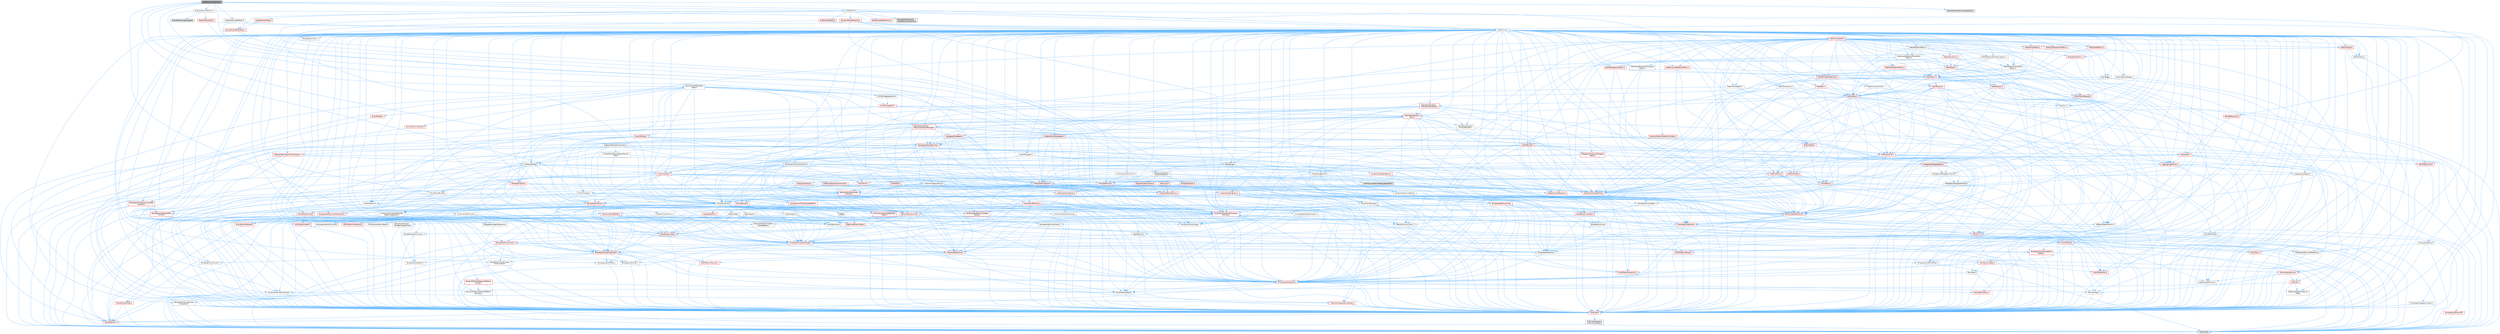 digraph "SparseVolumeTexture.h"
{
 // INTERACTIVE_SVG=YES
 // LATEX_PDF_SIZE
  bgcolor="transparent";
  edge [fontname=Helvetica,fontsize=10,labelfontname=Helvetica,labelfontsize=10];
  node [fontname=Helvetica,fontsize=10,shape=box,height=0.2,width=0.4];
  Node1 [id="Node000001",label="SparseVolumeTexture.h",height=0.2,width=0.4,color="gray40", fillcolor="grey60", style="filled", fontcolor="black",tooltip=" "];
  Node1 -> Node2 [id="edge1_Node000001_Node000002",color="steelblue1",style="solid",tooltip=" "];
  Node2 [id="Node000002",label="CoreMinimal.h",height=0.2,width=0.4,color="grey40", fillcolor="white", style="filled",URL="$d7/d67/CoreMinimal_8h.html",tooltip=" "];
  Node2 -> Node3 [id="edge2_Node000002_Node000003",color="steelblue1",style="solid",tooltip=" "];
  Node3 [id="Node000003",label="CoreTypes.h",height=0.2,width=0.4,color="red", fillcolor="#FFF0F0", style="filled",URL="$dc/dec/CoreTypes_8h.html",tooltip=" "];
  Node3 -> Node4 [id="edge3_Node000003_Node000004",color="steelblue1",style="solid",tooltip=" "];
  Node4 [id="Node000004",label="HAL/Platform.h",height=0.2,width=0.4,color="red", fillcolor="#FFF0F0", style="filled",URL="$d9/dd0/Platform_8h.html",tooltip=" "];
  Node4 -> Node7 [id="edge4_Node000004_Node000007",color="steelblue1",style="solid",tooltip=" "];
  Node7 [id="Node000007",label="type_traits",height=0.2,width=0.4,color="grey60", fillcolor="#E0E0E0", style="filled",tooltip=" "];
  Node3 -> Node14 [id="edge5_Node000003_Node000014",color="steelblue1",style="solid",tooltip=" "];
  Node14 [id="Node000014",label="ProfilingDebugging\l/UMemoryDefines.h",height=0.2,width=0.4,color="grey40", fillcolor="white", style="filled",URL="$d2/da2/UMemoryDefines_8h.html",tooltip=" "];
  Node2 -> Node17 [id="edge6_Node000002_Node000017",color="steelblue1",style="solid",tooltip=" "];
  Node17 [id="Node000017",label="CoreFwd.h",height=0.2,width=0.4,color="red", fillcolor="#FFF0F0", style="filled",URL="$d1/d1e/CoreFwd_8h.html",tooltip=" "];
  Node17 -> Node3 [id="edge7_Node000017_Node000003",color="steelblue1",style="solid",tooltip=" "];
  Node17 -> Node18 [id="edge8_Node000017_Node000018",color="steelblue1",style="solid",tooltip=" "];
  Node18 [id="Node000018",label="Containers/ContainersFwd.h",height=0.2,width=0.4,color="grey40", fillcolor="white", style="filled",URL="$d4/d0a/ContainersFwd_8h.html",tooltip=" "];
  Node18 -> Node4 [id="edge9_Node000018_Node000004",color="steelblue1",style="solid",tooltip=" "];
  Node18 -> Node3 [id="edge10_Node000018_Node000003",color="steelblue1",style="solid",tooltip=" "];
  Node18 -> Node19 [id="edge11_Node000018_Node000019",color="steelblue1",style="solid",tooltip=" "];
  Node19 [id="Node000019",label="Traits/IsContiguousContainer.h",height=0.2,width=0.4,color="red", fillcolor="#FFF0F0", style="filled",URL="$d5/d3c/IsContiguousContainer_8h.html",tooltip=" "];
  Node19 -> Node3 [id="edge12_Node000019_Node000003",color="steelblue1",style="solid",tooltip=" "];
  Node17 -> Node23 [id="edge13_Node000017_Node000023",color="steelblue1",style="solid",tooltip=" "];
  Node23 [id="Node000023",label="UObject/UObjectHierarchy\lFwd.h",height=0.2,width=0.4,color="grey40", fillcolor="white", style="filled",URL="$d3/d13/UObjectHierarchyFwd_8h.html",tooltip=" "];
  Node2 -> Node23 [id="edge14_Node000002_Node000023",color="steelblue1",style="solid",tooltip=" "];
  Node2 -> Node18 [id="edge15_Node000002_Node000018",color="steelblue1",style="solid",tooltip=" "];
  Node2 -> Node24 [id="edge16_Node000002_Node000024",color="steelblue1",style="solid",tooltip=" "];
  Node24 [id="Node000024",label="Misc/VarArgs.h",height=0.2,width=0.4,color="grey40", fillcolor="white", style="filled",URL="$d5/d6f/VarArgs_8h.html",tooltip=" "];
  Node24 -> Node3 [id="edge17_Node000024_Node000003",color="steelblue1",style="solid",tooltip=" "];
  Node2 -> Node25 [id="edge18_Node000002_Node000025",color="steelblue1",style="solid",tooltip=" "];
  Node25 [id="Node000025",label="Logging/LogVerbosity.h",height=0.2,width=0.4,color="grey40", fillcolor="white", style="filled",URL="$d2/d8f/LogVerbosity_8h.html",tooltip=" "];
  Node25 -> Node3 [id="edge19_Node000025_Node000003",color="steelblue1",style="solid",tooltip=" "];
  Node2 -> Node26 [id="edge20_Node000002_Node000026",color="steelblue1",style="solid",tooltip=" "];
  Node26 [id="Node000026",label="Misc/OutputDevice.h",height=0.2,width=0.4,color="red", fillcolor="#FFF0F0", style="filled",URL="$d7/d32/OutputDevice_8h.html",tooltip=" "];
  Node26 -> Node17 [id="edge21_Node000026_Node000017",color="steelblue1",style="solid",tooltip=" "];
  Node26 -> Node3 [id="edge22_Node000026_Node000003",color="steelblue1",style="solid",tooltip=" "];
  Node26 -> Node25 [id="edge23_Node000026_Node000025",color="steelblue1",style="solid",tooltip=" "];
  Node26 -> Node24 [id="edge24_Node000026_Node000024",color="steelblue1",style="solid",tooltip=" "];
  Node2 -> Node32 [id="edge25_Node000002_Node000032",color="steelblue1",style="solid",tooltip=" "];
  Node32 [id="Node000032",label="HAL/PlatformCrt.h",height=0.2,width=0.4,color="red", fillcolor="#FFF0F0", style="filled",URL="$d8/d75/PlatformCrt_8h.html",tooltip=" "];
  Node2 -> Node42 [id="edge26_Node000002_Node000042",color="steelblue1",style="solid",tooltip=" "];
  Node42 [id="Node000042",label="HAL/PlatformMisc.h",height=0.2,width=0.4,color="red", fillcolor="#FFF0F0", style="filled",URL="$d0/df5/PlatformMisc_8h.html",tooltip=" "];
  Node42 -> Node3 [id="edge27_Node000042_Node000003",color="steelblue1",style="solid",tooltip=" "];
  Node2 -> Node61 [id="edge28_Node000002_Node000061",color="steelblue1",style="solid",tooltip=" "];
  Node61 [id="Node000061",label="Misc/AssertionMacros.h",height=0.2,width=0.4,color="red", fillcolor="#FFF0F0", style="filled",URL="$d0/dfa/AssertionMacros_8h.html",tooltip=" "];
  Node61 -> Node3 [id="edge29_Node000061_Node000003",color="steelblue1",style="solid",tooltip=" "];
  Node61 -> Node4 [id="edge30_Node000061_Node000004",color="steelblue1",style="solid",tooltip=" "];
  Node61 -> Node42 [id="edge31_Node000061_Node000042",color="steelblue1",style="solid",tooltip=" "];
  Node61 -> Node62 [id="edge32_Node000061_Node000062",color="steelblue1",style="solid",tooltip=" "];
  Node62 [id="Node000062",label="Templates/EnableIf.h",height=0.2,width=0.4,color="grey40", fillcolor="white", style="filled",URL="$d7/d60/EnableIf_8h.html",tooltip=" "];
  Node62 -> Node3 [id="edge33_Node000062_Node000003",color="steelblue1",style="solid",tooltip=" "];
  Node61 -> Node24 [id="edge34_Node000061_Node000024",color="steelblue1",style="solid",tooltip=" "];
  Node2 -> Node70 [id="edge35_Node000002_Node000070",color="steelblue1",style="solid",tooltip=" "];
  Node70 [id="Node000070",label="Templates/IsPointer.h",height=0.2,width=0.4,color="grey40", fillcolor="white", style="filled",URL="$d7/d05/IsPointer_8h.html",tooltip=" "];
  Node70 -> Node3 [id="edge36_Node000070_Node000003",color="steelblue1",style="solid",tooltip=" "];
  Node2 -> Node71 [id="edge37_Node000002_Node000071",color="steelblue1",style="solid",tooltip=" "];
  Node71 [id="Node000071",label="HAL/PlatformMemory.h",height=0.2,width=0.4,color="red", fillcolor="#FFF0F0", style="filled",URL="$de/d68/PlatformMemory_8h.html",tooltip=" "];
  Node71 -> Node3 [id="edge38_Node000071_Node000003",color="steelblue1",style="solid",tooltip=" "];
  Node2 -> Node54 [id="edge39_Node000002_Node000054",color="steelblue1",style="solid",tooltip=" "];
  Node54 [id="Node000054",label="HAL/PlatformAtomics.h",height=0.2,width=0.4,color="red", fillcolor="#FFF0F0", style="filled",URL="$d3/d36/PlatformAtomics_8h.html",tooltip=" "];
  Node54 -> Node3 [id="edge40_Node000054_Node000003",color="steelblue1",style="solid",tooltip=" "];
  Node2 -> Node76 [id="edge41_Node000002_Node000076",color="steelblue1",style="solid",tooltip=" "];
  Node76 [id="Node000076",label="Misc/Exec.h",height=0.2,width=0.4,color="grey40", fillcolor="white", style="filled",URL="$de/ddb/Exec_8h.html",tooltip=" "];
  Node76 -> Node3 [id="edge42_Node000076_Node000003",color="steelblue1",style="solid",tooltip=" "];
  Node76 -> Node61 [id="edge43_Node000076_Node000061",color="steelblue1",style="solid",tooltip=" "];
  Node2 -> Node77 [id="edge44_Node000002_Node000077",color="steelblue1",style="solid",tooltip=" "];
  Node77 [id="Node000077",label="HAL/MemoryBase.h",height=0.2,width=0.4,color="red", fillcolor="#FFF0F0", style="filled",URL="$d6/d9f/MemoryBase_8h.html",tooltip=" "];
  Node77 -> Node3 [id="edge45_Node000077_Node000003",color="steelblue1",style="solid",tooltip=" "];
  Node77 -> Node54 [id="edge46_Node000077_Node000054",color="steelblue1",style="solid",tooltip=" "];
  Node77 -> Node32 [id="edge47_Node000077_Node000032",color="steelblue1",style="solid",tooltip=" "];
  Node77 -> Node76 [id="edge48_Node000077_Node000076",color="steelblue1",style="solid",tooltip=" "];
  Node77 -> Node26 [id="edge49_Node000077_Node000026",color="steelblue1",style="solid",tooltip=" "];
  Node2 -> Node87 [id="edge50_Node000002_Node000087",color="steelblue1",style="solid",tooltip=" "];
  Node87 [id="Node000087",label="HAL/UnrealMemory.h",height=0.2,width=0.4,color="red", fillcolor="#FFF0F0", style="filled",URL="$d9/d96/UnrealMemory_8h.html",tooltip=" "];
  Node87 -> Node3 [id="edge51_Node000087_Node000003",color="steelblue1",style="solid",tooltip=" "];
  Node87 -> Node77 [id="edge52_Node000087_Node000077",color="steelblue1",style="solid",tooltip=" "];
  Node87 -> Node71 [id="edge53_Node000087_Node000071",color="steelblue1",style="solid",tooltip=" "];
  Node87 -> Node70 [id="edge54_Node000087_Node000070",color="steelblue1",style="solid",tooltip=" "];
  Node2 -> Node89 [id="edge55_Node000002_Node000089",color="steelblue1",style="solid",tooltip=" "];
  Node89 [id="Node000089",label="Templates/IsArithmetic.h",height=0.2,width=0.4,color="grey40", fillcolor="white", style="filled",URL="$d2/d5d/IsArithmetic_8h.html",tooltip=" "];
  Node89 -> Node3 [id="edge56_Node000089_Node000003",color="steelblue1",style="solid",tooltip=" "];
  Node2 -> Node83 [id="edge57_Node000002_Node000083",color="steelblue1",style="solid",tooltip=" "];
  Node83 [id="Node000083",label="Templates/AndOrNot.h",height=0.2,width=0.4,color="grey40", fillcolor="white", style="filled",URL="$db/d0a/AndOrNot_8h.html",tooltip=" "];
  Node83 -> Node3 [id="edge58_Node000083_Node000003",color="steelblue1",style="solid",tooltip=" "];
  Node2 -> Node90 [id="edge59_Node000002_Node000090",color="steelblue1",style="solid",tooltip=" "];
  Node90 [id="Node000090",label="Templates/IsPODType.h",height=0.2,width=0.4,color="grey40", fillcolor="white", style="filled",URL="$d7/db1/IsPODType_8h.html",tooltip=" "];
  Node90 -> Node3 [id="edge60_Node000090_Node000003",color="steelblue1",style="solid",tooltip=" "];
  Node2 -> Node91 [id="edge61_Node000002_Node000091",color="steelblue1",style="solid",tooltip=" "];
  Node91 [id="Node000091",label="Templates/IsUECoreType.h",height=0.2,width=0.4,color="grey40", fillcolor="white", style="filled",URL="$d1/db8/IsUECoreType_8h.html",tooltip=" "];
  Node91 -> Node3 [id="edge62_Node000091_Node000003",color="steelblue1",style="solid",tooltip=" "];
  Node91 -> Node7 [id="edge63_Node000091_Node000007",color="steelblue1",style="solid",tooltip=" "];
  Node2 -> Node84 [id="edge64_Node000002_Node000084",color="steelblue1",style="solid",tooltip=" "];
  Node84 [id="Node000084",label="Templates/IsTriviallyCopy\lConstructible.h",height=0.2,width=0.4,color="grey40", fillcolor="white", style="filled",URL="$d3/d78/IsTriviallyCopyConstructible_8h.html",tooltip=" "];
  Node84 -> Node3 [id="edge65_Node000084_Node000003",color="steelblue1",style="solid",tooltip=" "];
  Node84 -> Node7 [id="edge66_Node000084_Node000007",color="steelblue1",style="solid",tooltip=" "];
  Node2 -> Node92 [id="edge67_Node000002_Node000092",color="steelblue1",style="solid",tooltip=" "];
  Node92 [id="Node000092",label="Templates/UnrealTypeTraits.h",height=0.2,width=0.4,color="red", fillcolor="#FFF0F0", style="filled",URL="$d2/d2d/UnrealTypeTraits_8h.html",tooltip=" "];
  Node92 -> Node3 [id="edge68_Node000092_Node000003",color="steelblue1",style="solid",tooltip=" "];
  Node92 -> Node70 [id="edge69_Node000092_Node000070",color="steelblue1",style="solid",tooltip=" "];
  Node92 -> Node61 [id="edge70_Node000092_Node000061",color="steelblue1",style="solid",tooltip=" "];
  Node92 -> Node83 [id="edge71_Node000092_Node000083",color="steelblue1",style="solid",tooltip=" "];
  Node92 -> Node62 [id="edge72_Node000092_Node000062",color="steelblue1",style="solid",tooltip=" "];
  Node92 -> Node89 [id="edge73_Node000092_Node000089",color="steelblue1",style="solid",tooltip=" "];
  Node92 -> Node90 [id="edge74_Node000092_Node000090",color="steelblue1",style="solid",tooltip=" "];
  Node92 -> Node91 [id="edge75_Node000092_Node000091",color="steelblue1",style="solid",tooltip=" "];
  Node92 -> Node84 [id="edge76_Node000092_Node000084",color="steelblue1",style="solid",tooltip=" "];
  Node2 -> Node62 [id="edge77_Node000002_Node000062",color="steelblue1",style="solid",tooltip=" "];
  Node2 -> Node94 [id="edge78_Node000002_Node000094",color="steelblue1",style="solid",tooltip=" "];
  Node94 [id="Node000094",label="Templates/RemoveReference.h",height=0.2,width=0.4,color="grey40", fillcolor="white", style="filled",URL="$da/dbe/RemoveReference_8h.html",tooltip=" "];
  Node94 -> Node3 [id="edge79_Node000094_Node000003",color="steelblue1",style="solid",tooltip=" "];
  Node2 -> Node95 [id="edge80_Node000002_Node000095",color="steelblue1",style="solid",tooltip=" "];
  Node95 [id="Node000095",label="Templates/IntegralConstant.h",height=0.2,width=0.4,color="grey40", fillcolor="white", style="filled",URL="$db/d1b/IntegralConstant_8h.html",tooltip=" "];
  Node95 -> Node3 [id="edge81_Node000095_Node000003",color="steelblue1",style="solid",tooltip=" "];
  Node2 -> Node96 [id="edge82_Node000002_Node000096",color="steelblue1",style="solid",tooltip=" "];
  Node96 [id="Node000096",label="Templates/IsClass.h",height=0.2,width=0.4,color="grey40", fillcolor="white", style="filled",URL="$db/dcb/IsClass_8h.html",tooltip=" "];
  Node96 -> Node3 [id="edge83_Node000096_Node000003",color="steelblue1",style="solid",tooltip=" "];
  Node2 -> Node97 [id="edge84_Node000002_Node000097",color="steelblue1",style="solid",tooltip=" "];
  Node97 [id="Node000097",label="Templates/TypeCompatible\lBytes.h",height=0.2,width=0.4,color="red", fillcolor="#FFF0F0", style="filled",URL="$df/d0a/TypeCompatibleBytes_8h.html",tooltip=" "];
  Node97 -> Node3 [id="edge85_Node000097_Node000003",color="steelblue1",style="solid",tooltip=" "];
  Node97 -> Node7 [id="edge86_Node000097_Node000007",color="steelblue1",style="solid",tooltip=" "];
  Node2 -> Node19 [id="edge87_Node000002_Node000019",color="steelblue1",style="solid",tooltip=" "];
  Node2 -> Node98 [id="edge88_Node000002_Node000098",color="steelblue1",style="solid",tooltip=" "];
  Node98 [id="Node000098",label="Templates/UnrealTemplate.h",height=0.2,width=0.4,color="red", fillcolor="#FFF0F0", style="filled",URL="$d4/d24/UnrealTemplate_8h.html",tooltip=" "];
  Node98 -> Node3 [id="edge89_Node000098_Node000003",color="steelblue1",style="solid",tooltip=" "];
  Node98 -> Node70 [id="edge90_Node000098_Node000070",color="steelblue1",style="solid",tooltip=" "];
  Node98 -> Node87 [id="edge91_Node000098_Node000087",color="steelblue1",style="solid",tooltip=" "];
  Node98 -> Node92 [id="edge92_Node000098_Node000092",color="steelblue1",style="solid",tooltip=" "];
  Node98 -> Node94 [id="edge93_Node000098_Node000094",color="steelblue1",style="solid",tooltip=" "];
  Node98 -> Node64 [id="edge94_Node000098_Node000064",color="steelblue1",style="solid",tooltip=" "];
  Node64 [id="Node000064",label="Templates/Requires.h",height=0.2,width=0.4,color="grey40", fillcolor="white", style="filled",URL="$dc/d96/Requires_8h.html",tooltip=" "];
  Node64 -> Node62 [id="edge95_Node000064_Node000062",color="steelblue1",style="solid",tooltip=" "];
  Node64 -> Node7 [id="edge96_Node000064_Node000007",color="steelblue1",style="solid",tooltip=" "];
  Node98 -> Node97 [id="edge97_Node000098_Node000097",color="steelblue1",style="solid",tooltip=" "];
  Node98 -> Node19 [id="edge98_Node000098_Node000019",color="steelblue1",style="solid",tooltip=" "];
  Node98 -> Node7 [id="edge99_Node000098_Node000007",color="steelblue1",style="solid",tooltip=" "];
  Node2 -> Node47 [id="edge100_Node000002_Node000047",color="steelblue1",style="solid",tooltip=" "];
  Node47 [id="Node000047",label="Math/NumericLimits.h",height=0.2,width=0.4,color="grey40", fillcolor="white", style="filled",URL="$df/d1b/NumericLimits_8h.html",tooltip=" "];
  Node47 -> Node3 [id="edge101_Node000047_Node000003",color="steelblue1",style="solid",tooltip=" "];
  Node2 -> Node102 [id="edge102_Node000002_Node000102",color="steelblue1",style="solid",tooltip=" "];
  Node102 [id="Node000102",label="HAL/PlatformMath.h",height=0.2,width=0.4,color="red", fillcolor="#FFF0F0", style="filled",URL="$dc/d53/PlatformMath_8h.html",tooltip=" "];
  Node102 -> Node3 [id="edge103_Node000102_Node000003",color="steelblue1",style="solid",tooltip=" "];
  Node2 -> Node85 [id="edge104_Node000002_Node000085",color="steelblue1",style="solid",tooltip=" "];
  Node85 [id="Node000085",label="Templates/IsTriviallyCopy\lAssignable.h",height=0.2,width=0.4,color="grey40", fillcolor="white", style="filled",URL="$d2/df2/IsTriviallyCopyAssignable_8h.html",tooltip=" "];
  Node85 -> Node3 [id="edge105_Node000085_Node000003",color="steelblue1",style="solid",tooltip=" "];
  Node85 -> Node7 [id="edge106_Node000085_Node000007",color="steelblue1",style="solid",tooltip=" "];
  Node2 -> Node110 [id="edge107_Node000002_Node000110",color="steelblue1",style="solid",tooltip=" "];
  Node110 [id="Node000110",label="Templates/MemoryOps.h",height=0.2,width=0.4,color="red", fillcolor="#FFF0F0", style="filled",URL="$db/dea/MemoryOps_8h.html",tooltip=" "];
  Node110 -> Node3 [id="edge108_Node000110_Node000003",color="steelblue1",style="solid",tooltip=" "];
  Node110 -> Node87 [id="edge109_Node000110_Node000087",color="steelblue1",style="solid",tooltip=" "];
  Node110 -> Node85 [id="edge110_Node000110_Node000085",color="steelblue1",style="solid",tooltip=" "];
  Node110 -> Node84 [id="edge111_Node000110_Node000084",color="steelblue1",style="solid",tooltip=" "];
  Node110 -> Node64 [id="edge112_Node000110_Node000064",color="steelblue1",style="solid",tooltip=" "];
  Node110 -> Node92 [id="edge113_Node000110_Node000092",color="steelblue1",style="solid",tooltip=" "];
  Node110 -> Node7 [id="edge114_Node000110_Node000007",color="steelblue1",style="solid",tooltip=" "];
  Node2 -> Node111 [id="edge115_Node000002_Node000111",color="steelblue1",style="solid",tooltip=" "];
  Node111 [id="Node000111",label="Containers/ContainerAllocation\lPolicies.h",height=0.2,width=0.4,color="red", fillcolor="#FFF0F0", style="filled",URL="$d7/dff/ContainerAllocationPolicies_8h.html",tooltip=" "];
  Node111 -> Node3 [id="edge116_Node000111_Node000003",color="steelblue1",style="solid",tooltip=" "];
  Node111 -> Node111 [id="edge117_Node000111_Node000111",color="steelblue1",style="solid",tooltip=" "];
  Node111 -> Node102 [id="edge118_Node000111_Node000102",color="steelblue1",style="solid",tooltip=" "];
  Node111 -> Node87 [id="edge119_Node000111_Node000087",color="steelblue1",style="solid",tooltip=" "];
  Node111 -> Node47 [id="edge120_Node000111_Node000047",color="steelblue1",style="solid",tooltip=" "];
  Node111 -> Node61 [id="edge121_Node000111_Node000061",color="steelblue1",style="solid",tooltip=" "];
  Node111 -> Node110 [id="edge122_Node000111_Node000110",color="steelblue1",style="solid",tooltip=" "];
  Node111 -> Node97 [id="edge123_Node000111_Node000097",color="steelblue1",style="solid",tooltip=" "];
  Node111 -> Node7 [id="edge124_Node000111_Node000007",color="steelblue1",style="solid",tooltip=" "];
  Node2 -> Node114 [id="edge125_Node000002_Node000114",color="steelblue1",style="solid",tooltip=" "];
  Node114 [id="Node000114",label="Templates/IsEnumClass.h",height=0.2,width=0.4,color="grey40", fillcolor="white", style="filled",URL="$d7/d15/IsEnumClass_8h.html",tooltip=" "];
  Node114 -> Node3 [id="edge126_Node000114_Node000003",color="steelblue1",style="solid",tooltip=" "];
  Node114 -> Node83 [id="edge127_Node000114_Node000083",color="steelblue1",style="solid",tooltip=" "];
  Node2 -> Node115 [id="edge128_Node000002_Node000115",color="steelblue1",style="solid",tooltip=" "];
  Node115 [id="Node000115",label="HAL/PlatformProperties.h",height=0.2,width=0.4,color="red", fillcolor="#FFF0F0", style="filled",URL="$d9/db0/PlatformProperties_8h.html",tooltip=" "];
  Node115 -> Node3 [id="edge129_Node000115_Node000003",color="steelblue1",style="solid",tooltip=" "];
  Node2 -> Node118 [id="edge130_Node000002_Node000118",color="steelblue1",style="solid",tooltip=" "];
  Node118 [id="Node000118",label="Misc/EngineVersionBase.h",height=0.2,width=0.4,color="grey40", fillcolor="white", style="filled",URL="$d5/d2b/EngineVersionBase_8h.html",tooltip=" "];
  Node118 -> Node3 [id="edge131_Node000118_Node000003",color="steelblue1",style="solid",tooltip=" "];
  Node2 -> Node119 [id="edge132_Node000002_Node000119",color="steelblue1",style="solid",tooltip=" "];
  Node119 [id="Node000119",label="Internationalization\l/TextNamespaceFwd.h",height=0.2,width=0.4,color="grey40", fillcolor="white", style="filled",URL="$d8/d97/TextNamespaceFwd_8h.html",tooltip=" "];
  Node119 -> Node3 [id="edge133_Node000119_Node000003",color="steelblue1",style="solid",tooltip=" "];
  Node2 -> Node120 [id="edge134_Node000002_Node000120",color="steelblue1",style="solid",tooltip=" "];
  Node120 [id="Node000120",label="Serialization/Archive.h",height=0.2,width=0.4,color="red", fillcolor="#FFF0F0", style="filled",URL="$d7/d3b/Archive_8h.html",tooltip=" "];
  Node120 -> Node17 [id="edge135_Node000120_Node000017",color="steelblue1",style="solid",tooltip=" "];
  Node120 -> Node3 [id="edge136_Node000120_Node000003",color="steelblue1",style="solid",tooltip=" "];
  Node120 -> Node115 [id="edge137_Node000120_Node000115",color="steelblue1",style="solid",tooltip=" "];
  Node120 -> Node119 [id="edge138_Node000120_Node000119",color="steelblue1",style="solid",tooltip=" "];
  Node120 -> Node61 [id="edge139_Node000120_Node000061",color="steelblue1",style="solid",tooltip=" "];
  Node120 -> Node118 [id="edge140_Node000120_Node000118",color="steelblue1",style="solid",tooltip=" "];
  Node120 -> Node24 [id="edge141_Node000120_Node000024",color="steelblue1",style="solid",tooltip=" "];
  Node120 -> Node122 [id="edge142_Node000120_Node000122",color="steelblue1",style="solid",tooltip=" "];
  Node122 [id="Node000122",label="Serialization/ArchiveSave\lPackageData.h",height=0.2,width=0.4,color="grey40", fillcolor="white", style="filled",URL="$d1/d37/ArchiveSavePackageData_8h.html",tooltip=" "];
  Node120 -> Node62 [id="edge143_Node000120_Node000062",color="steelblue1",style="solid",tooltip=" "];
  Node120 -> Node114 [id="edge144_Node000120_Node000114",color="steelblue1",style="solid",tooltip=" "];
  Node120 -> Node98 [id="edge145_Node000120_Node000098",color="steelblue1",style="solid",tooltip=" "];
  Node120 -> Node123 [id="edge146_Node000120_Node000123",color="steelblue1",style="solid",tooltip=" "];
  Node123 [id="Node000123",label="UObject/ObjectVersion.h",height=0.2,width=0.4,color="grey40", fillcolor="white", style="filled",URL="$da/d63/ObjectVersion_8h.html",tooltip=" "];
  Node123 -> Node3 [id="edge147_Node000123_Node000003",color="steelblue1",style="solid",tooltip=" "];
  Node2 -> Node124 [id="edge148_Node000002_Node000124",color="steelblue1",style="solid",tooltip=" "];
  Node124 [id="Node000124",label="Templates/Less.h",height=0.2,width=0.4,color="grey40", fillcolor="white", style="filled",URL="$de/dc8/Less_8h.html",tooltip=" "];
  Node124 -> Node3 [id="edge149_Node000124_Node000003",color="steelblue1",style="solid",tooltip=" "];
  Node124 -> Node98 [id="edge150_Node000124_Node000098",color="steelblue1",style="solid",tooltip=" "];
  Node2 -> Node125 [id="edge151_Node000002_Node000125",color="steelblue1",style="solid",tooltip=" "];
  Node125 [id="Node000125",label="Templates/Sorting.h",height=0.2,width=0.4,color="red", fillcolor="#FFF0F0", style="filled",URL="$d3/d9e/Sorting_8h.html",tooltip=" "];
  Node125 -> Node3 [id="edge152_Node000125_Node000003",color="steelblue1",style="solid",tooltip=" "];
  Node125 -> Node102 [id="edge153_Node000125_Node000102",color="steelblue1",style="solid",tooltip=" "];
  Node125 -> Node124 [id="edge154_Node000125_Node000124",color="steelblue1",style="solid",tooltip=" "];
  Node2 -> Node136 [id="edge155_Node000002_Node000136",color="steelblue1",style="solid",tooltip=" "];
  Node136 [id="Node000136",label="Misc/Char.h",height=0.2,width=0.4,color="red", fillcolor="#FFF0F0", style="filled",URL="$d0/d58/Char_8h.html",tooltip=" "];
  Node136 -> Node3 [id="edge156_Node000136_Node000003",color="steelblue1",style="solid",tooltip=" "];
  Node136 -> Node7 [id="edge157_Node000136_Node000007",color="steelblue1",style="solid",tooltip=" "];
  Node2 -> Node139 [id="edge158_Node000002_Node000139",color="steelblue1",style="solid",tooltip=" "];
  Node139 [id="Node000139",label="GenericPlatform/GenericPlatform\lStricmp.h",height=0.2,width=0.4,color="grey40", fillcolor="white", style="filled",URL="$d2/d86/GenericPlatformStricmp_8h.html",tooltip=" "];
  Node139 -> Node3 [id="edge159_Node000139_Node000003",color="steelblue1",style="solid",tooltip=" "];
  Node2 -> Node140 [id="edge160_Node000002_Node000140",color="steelblue1",style="solid",tooltip=" "];
  Node140 [id="Node000140",label="GenericPlatform/GenericPlatform\lString.h",height=0.2,width=0.4,color="red", fillcolor="#FFF0F0", style="filled",URL="$dd/d20/GenericPlatformString_8h.html",tooltip=" "];
  Node140 -> Node3 [id="edge161_Node000140_Node000003",color="steelblue1",style="solid",tooltip=" "];
  Node140 -> Node139 [id="edge162_Node000140_Node000139",color="steelblue1",style="solid",tooltip=" "];
  Node140 -> Node62 [id="edge163_Node000140_Node000062",color="steelblue1",style="solid",tooltip=" "];
  Node140 -> Node7 [id="edge164_Node000140_Node000007",color="steelblue1",style="solid",tooltip=" "];
  Node2 -> Node73 [id="edge165_Node000002_Node000073",color="steelblue1",style="solid",tooltip=" "];
  Node73 [id="Node000073",label="HAL/PlatformString.h",height=0.2,width=0.4,color="red", fillcolor="#FFF0F0", style="filled",URL="$db/db5/PlatformString_8h.html",tooltip=" "];
  Node73 -> Node3 [id="edge166_Node000073_Node000003",color="steelblue1",style="solid",tooltip=" "];
  Node2 -> Node143 [id="edge167_Node000002_Node000143",color="steelblue1",style="solid",tooltip=" "];
  Node143 [id="Node000143",label="Misc/CString.h",height=0.2,width=0.4,color="red", fillcolor="#FFF0F0", style="filled",URL="$d2/d49/CString_8h.html",tooltip=" "];
  Node143 -> Node3 [id="edge168_Node000143_Node000003",color="steelblue1",style="solid",tooltip=" "];
  Node143 -> Node32 [id="edge169_Node000143_Node000032",color="steelblue1",style="solid",tooltip=" "];
  Node143 -> Node73 [id="edge170_Node000143_Node000073",color="steelblue1",style="solid",tooltip=" "];
  Node143 -> Node61 [id="edge171_Node000143_Node000061",color="steelblue1",style="solid",tooltip=" "];
  Node143 -> Node136 [id="edge172_Node000143_Node000136",color="steelblue1",style="solid",tooltip=" "];
  Node143 -> Node24 [id="edge173_Node000143_Node000024",color="steelblue1",style="solid",tooltip=" "];
  Node2 -> Node144 [id="edge174_Node000002_Node000144",color="steelblue1",style="solid",tooltip=" "];
  Node144 [id="Node000144",label="Misc/Crc.h",height=0.2,width=0.4,color="red", fillcolor="#FFF0F0", style="filled",URL="$d4/dd2/Crc_8h.html",tooltip=" "];
  Node144 -> Node3 [id="edge175_Node000144_Node000003",color="steelblue1",style="solid",tooltip=" "];
  Node144 -> Node73 [id="edge176_Node000144_Node000073",color="steelblue1",style="solid",tooltip=" "];
  Node144 -> Node61 [id="edge177_Node000144_Node000061",color="steelblue1",style="solid",tooltip=" "];
  Node144 -> Node143 [id="edge178_Node000144_Node000143",color="steelblue1",style="solid",tooltip=" "];
  Node144 -> Node136 [id="edge179_Node000144_Node000136",color="steelblue1",style="solid",tooltip=" "];
  Node144 -> Node92 [id="edge180_Node000144_Node000092",color="steelblue1",style="solid",tooltip=" "];
  Node2 -> Node135 [id="edge181_Node000002_Node000135",color="steelblue1",style="solid",tooltip=" "];
  Node135 [id="Node000135",label="Math/UnrealMathUtility.h",height=0.2,width=0.4,color="red", fillcolor="#FFF0F0", style="filled",URL="$db/db8/UnrealMathUtility_8h.html",tooltip=" "];
  Node135 -> Node3 [id="edge182_Node000135_Node000003",color="steelblue1",style="solid",tooltip=" "];
  Node135 -> Node61 [id="edge183_Node000135_Node000061",color="steelblue1",style="solid",tooltip=" "];
  Node135 -> Node102 [id="edge184_Node000135_Node000102",color="steelblue1",style="solid",tooltip=" "];
  Node135 -> Node64 [id="edge185_Node000135_Node000064",color="steelblue1",style="solid",tooltip=" "];
  Node2 -> Node145 [id="edge186_Node000002_Node000145",color="steelblue1",style="solid",tooltip=" "];
  Node145 [id="Node000145",label="Containers/UnrealString.h",height=0.2,width=0.4,color="red", fillcolor="#FFF0F0", style="filled",URL="$d5/dba/UnrealString_8h.html",tooltip=" "];
  Node2 -> Node149 [id="edge187_Node000002_Node000149",color="steelblue1",style="solid",tooltip=" "];
  Node149 [id="Node000149",label="Containers/Array.h",height=0.2,width=0.4,color="grey40", fillcolor="white", style="filled",URL="$df/dd0/Array_8h.html",tooltip=" "];
  Node149 -> Node3 [id="edge188_Node000149_Node000003",color="steelblue1",style="solid",tooltip=" "];
  Node149 -> Node61 [id="edge189_Node000149_Node000061",color="steelblue1",style="solid",tooltip=" "];
  Node149 -> Node150 [id="edge190_Node000149_Node000150",color="steelblue1",style="solid",tooltip=" "];
  Node150 [id="Node000150",label="Misc/IntrusiveUnsetOptional\lState.h",height=0.2,width=0.4,color="red", fillcolor="#FFF0F0", style="filled",URL="$d2/d0a/IntrusiveUnsetOptionalState_8h.html",tooltip=" "];
  Node149 -> Node152 [id="edge191_Node000149_Node000152",color="steelblue1",style="solid",tooltip=" "];
  Node152 [id="Node000152",label="Misc/ReverseIterate.h",height=0.2,width=0.4,color="red", fillcolor="#FFF0F0", style="filled",URL="$db/de3/ReverseIterate_8h.html",tooltip=" "];
  Node152 -> Node4 [id="edge192_Node000152_Node000004",color="steelblue1",style="solid",tooltip=" "];
  Node149 -> Node87 [id="edge193_Node000149_Node000087",color="steelblue1",style="solid",tooltip=" "];
  Node149 -> Node92 [id="edge194_Node000149_Node000092",color="steelblue1",style="solid",tooltip=" "];
  Node149 -> Node98 [id="edge195_Node000149_Node000098",color="steelblue1",style="solid",tooltip=" "];
  Node149 -> Node154 [id="edge196_Node000149_Node000154",color="steelblue1",style="solid",tooltip=" "];
  Node154 [id="Node000154",label="Containers/AllowShrinking.h",height=0.2,width=0.4,color="grey40", fillcolor="white", style="filled",URL="$d7/d1a/AllowShrinking_8h.html",tooltip=" "];
  Node154 -> Node3 [id="edge197_Node000154_Node000003",color="steelblue1",style="solid",tooltip=" "];
  Node149 -> Node111 [id="edge198_Node000149_Node000111",color="steelblue1",style="solid",tooltip=" "];
  Node149 -> Node155 [id="edge199_Node000149_Node000155",color="steelblue1",style="solid",tooltip=" "];
  Node155 [id="Node000155",label="Containers/ContainerElement\lTypeCompatibility.h",height=0.2,width=0.4,color="grey40", fillcolor="white", style="filled",URL="$df/ddf/ContainerElementTypeCompatibility_8h.html",tooltip=" "];
  Node155 -> Node3 [id="edge200_Node000155_Node000003",color="steelblue1",style="solid",tooltip=" "];
  Node155 -> Node92 [id="edge201_Node000155_Node000092",color="steelblue1",style="solid",tooltip=" "];
  Node149 -> Node120 [id="edge202_Node000149_Node000120",color="steelblue1",style="solid",tooltip=" "];
  Node149 -> Node156 [id="edge203_Node000149_Node000156",color="steelblue1",style="solid",tooltip=" "];
  Node156 [id="Node000156",label="Serialization/MemoryImage\lWriter.h",height=0.2,width=0.4,color="red", fillcolor="#FFF0F0", style="filled",URL="$d0/d08/MemoryImageWriter_8h.html",tooltip=" "];
  Node156 -> Node3 [id="edge204_Node000156_Node000003",color="steelblue1",style="solid",tooltip=" "];
  Node149 -> Node165 [id="edge205_Node000149_Node000165",color="steelblue1",style="solid",tooltip=" "];
  Node165 [id="Node000165",label="Algo/Heapify.h",height=0.2,width=0.4,color="grey40", fillcolor="white", style="filled",URL="$d0/d2a/Heapify_8h.html",tooltip=" "];
  Node165 -> Node132 [id="edge206_Node000165_Node000132",color="steelblue1",style="solid",tooltip=" "];
  Node132 [id="Node000132",label="Algo/Impl/BinaryHeap.h",height=0.2,width=0.4,color="red", fillcolor="#FFF0F0", style="filled",URL="$d7/da3/Algo_2Impl_2BinaryHeap_8h.html",tooltip=" "];
  Node132 -> Node128 [id="edge207_Node000132_Node000128",color="steelblue1",style="solid",tooltip=" "];
  Node128 [id="Node000128",label="Templates/Invoke.h",height=0.2,width=0.4,color="red", fillcolor="#FFF0F0", style="filled",URL="$d7/deb/Invoke_8h.html",tooltip=" "];
  Node128 -> Node3 [id="edge208_Node000128_Node000003",color="steelblue1",style="solid",tooltip=" "];
  Node128 -> Node98 [id="edge209_Node000128_Node000098",color="steelblue1",style="solid",tooltip=" "];
  Node128 -> Node7 [id="edge210_Node000128_Node000007",color="steelblue1",style="solid",tooltip=" "];
  Node132 -> Node7 [id="edge211_Node000132_Node000007",color="steelblue1",style="solid",tooltip=" "];
  Node165 -> Node127 [id="edge212_Node000165_Node000127",color="steelblue1",style="solid",tooltip=" "];
  Node127 [id="Node000127",label="Templates/IdentityFunctor.h",height=0.2,width=0.4,color="grey40", fillcolor="white", style="filled",URL="$d7/d2e/IdentityFunctor_8h.html",tooltip=" "];
  Node127 -> Node4 [id="edge213_Node000127_Node000004",color="steelblue1",style="solid",tooltip=" "];
  Node165 -> Node128 [id="edge214_Node000165_Node000128",color="steelblue1",style="solid",tooltip=" "];
  Node165 -> Node124 [id="edge215_Node000165_Node000124",color="steelblue1",style="solid",tooltip=" "];
  Node165 -> Node98 [id="edge216_Node000165_Node000098",color="steelblue1",style="solid",tooltip=" "];
  Node149 -> Node166 [id="edge217_Node000149_Node000166",color="steelblue1",style="solid",tooltip=" "];
  Node166 [id="Node000166",label="Algo/HeapSort.h",height=0.2,width=0.4,color="grey40", fillcolor="white", style="filled",URL="$d3/d92/HeapSort_8h.html",tooltip=" "];
  Node166 -> Node132 [id="edge218_Node000166_Node000132",color="steelblue1",style="solid",tooltip=" "];
  Node166 -> Node127 [id="edge219_Node000166_Node000127",color="steelblue1",style="solid",tooltip=" "];
  Node166 -> Node124 [id="edge220_Node000166_Node000124",color="steelblue1",style="solid",tooltip=" "];
  Node166 -> Node98 [id="edge221_Node000166_Node000098",color="steelblue1",style="solid",tooltip=" "];
  Node149 -> Node167 [id="edge222_Node000149_Node000167",color="steelblue1",style="solid",tooltip=" "];
  Node167 [id="Node000167",label="Algo/IsHeap.h",height=0.2,width=0.4,color="grey40", fillcolor="white", style="filled",URL="$de/d32/IsHeap_8h.html",tooltip=" "];
  Node167 -> Node132 [id="edge223_Node000167_Node000132",color="steelblue1",style="solid",tooltip=" "];
  Node167 -> Node127 [id="edge224_Node000167_Node000127",color="steelblue1",style="solid",tooltip=" "];
  Node167 -> Node128 [id="edge225_Node000167_Node000128",color="steelblue1",style="solid",tooltip=" "];
  Node167 -> Node124 [id="edge226_Node000167_Node000124",color="steelblue1",style="solid",tooltip=" "];
  Node167 -> Node98 [id="edge227_Node000167_Node000098",color="steelblue1",style="solid",tooltip=" "];
  Node149 -> Node132 [id="edge228_Node000149_Node000132",color="steelblue1",style="solid",tooltip=" "];
  Node149 -> Node168 [id="edge229_Node000149_Node000168",color="steelblue1",style="solid",tooltip=" "];
  Node168 [id="Node000168",label="Algo/StableSort.h",height=0.2,width=0.4,color="red", fillcolor="#FFF0F0", style="filled",URL="$d7/d3c/StableSort_8h.html",tooltip=" "];
  Node168 -> Node127 [id="edge230_Node000168_Node000127",color="steelblue1",style="solid",tooltip=" "];
  Node168 -> Node128 [id="edge231_Node000168_Node000128",color="steelblue1",style="solid",tooltip=" "];
  Node168 -> Node124 [id="edge232_Node000168_Node000124",color="steelblue1",style="solid",tooltip=" "];
  Node168 -> Node98 [id="edge233_Node000168_Node000098",color="steelblue1",style="solid",tooltip=" "];
  Node149 -> Node170 [id="edge234_Node000149_Node000170",color="steelblue1",style="solid",tooltip=" "];
  Node170 [id="Node000170",label="Concepts/GetTypeHashable.h",height=0.2,width=0.4,color="grey40", fillcolor="white", style="filled",URL="$d3/da2/GetTypeHashable_8h.html",tooltip=" "];
  Node170 -> Node3 [id="edge235_Node000170_Node000003",color="steelblue1",style="solid",tooltip=" "];
  Node170 -> Node161 [id="edge236_Node000170_Node000161",color="steelblue1",style="solid",tooltip=" "];
  Node161 [id="Node000161",label="Templates/TypeHash.h",height=0.2,width=0.4,color="red", fillcolor="#FFF0F0", style="filled",URL="$d1/d62/TypeHash_8h.html",tooltip=" "];
  Node161 -> Node3 [id="edge237_Node000161_Node000003",color="steelblue1",style="solid",tooltip=" "];
  Node161 -> Node64 [id="edge238_Node000161_Node000064",color="steelblue1",style="solid",tooltip=" "];
  Node161 -> Node144 [id="edge239_Node000161_Node000144",color="steelblue1",style="solid",tooltip=" "];
  Node161 -> Node7 [id="edge240_Node000161_Node000007",color="steelblue1",style="solid",tooltip=" "];
  Node149 -> Node127 [id="edge241_Node000149_Node000127",color="steelblue1",style="solid",tooltip=" "];
  Node149 -> Node128 [id="edge242_Node000149_Node000128",color="steelblue1",style="solid",tooltip=" "];
  Node149 -> Node124 [id="edge243_Node000149_Node000124",color="steelblue1",style="solid",tooltip=" "];
  Node149 -> Node171 [id="edge244_Node000149_Node000171",color="steelblue1",style="solid",tooltip=" "];
  Node171 [id="Node000171",label="Templates/LosesQualifiers\lFromTo.h",height=0.2,width=0.4,color="red", fillcolor="#FFF0F0", style="filled",URL="$d2/db3/LosesQualifiersFromTo_8h.html",tooltip=" "];
  Node171 -> Node7 [id="edge245_Node000171_Node000007",color="steelblue1",style="solid",tooltip=" "];
  Node149 -> Node64 [id="edge246_Node000149_Node000064",color="steelblue1",style="solid",tooltip=" "];
  Node149 -> Node125 [id="edge247_Node000149_Node000125",color="steelblue1",style="solid",tooltip=" "];
  Node149 -> Node172 [id="edge248_Node000149_Node000172",color="steelblue1",style="solid",tooltip=" "];
  Node172 [id="Node000172",label="Templates/AlignmentTemplates.h",height=0.2,width=0.4,color="red", fillcolor="#FFF0F0", style="filled",URL="$dd/d32/AlignmentTemplates_8h.html",tooltip=" "];
  Node172 -> Node3 [id="edge249_Node000172_Node000003",color="steelblue1",style="solid",tooltip=" "];
  Node172 -> Node70 [id="edge250_Node000172_Node000070",color="steelblue1",style="solid",tooltip=" "];
  Node149 -> Node45 [id="edge251_Node000149_Node000045",color="steelblue1",style="solid",tooltip=" "];
  Node45 [id="Node000045",label="Traits/ElementType.h",height=0.2,width=0.4,color="red", fillcolor="#FFF0F0", style="filled",URL="$d5/d4f/ElementType_8h.html",tooltip=" "];
  Node45 -> Node4 [id="edge252_Node000045_Node000004",color="steelblue1",style="solid",tooltip=" "];
  Node45 -> Node7 [id="edge253_Node000045_Node000007",color="steelblue1",style="solid",tooltip=" "];
  Node149 -> Node108 [id="edge254_Node000149_Node000108",color="steelblue1",style="solid",tooltip=" "];
  Node108 [id="Node000108",label="limits",height=0.2,width=0.4,color="grey60", fillcolor="#E0E0E0", style="filled",tooltip=" "];
  Node149 -> Node7 [id="edge255_Node000149_Node000007",color="steelblue1",style="solid",tooltip=" "];
  Node2 -> Node173 [id="edge256_Node000002_Node000173",color="steelblue1",style="solid",tooltip=" "];
  Node173 [id="Node000173",label="Misc/FrameNumber.h",height=0.2,width=0.4,color="grey40", fillcolor="white", style="filled",URL="$dd/dbd/FrameNumber_8h.html",tooltip=" "];
  Node173 -> Node3 [id="edge257_Node000173_Node000003",color="steelblue1",style="solid",tooltip=" "];
  Node173 -> Node47 [id="edge258_Node000173_Node000047",color="steelblue1",style="solid",tooltip=" "];
  Node173 -> Node135 [id="edge259_Node000173_Node000135",color="steelblue1",style="solid",tooltip=" "];
  Node173 -> Node62 [id="edge260_Node000173_Node000062",color="steelblue1",style="solid",tooltip=" "];
  Node173 -> Node92 [id="edge261_Node000173_Node000092",color="steelblue1",style="solid",tooltip=" "];
  Node2 -> Node174 [id="edge262_Node000002_Node000174",color="steelblue1",style="solid",tooltip=" "];
  Node174 [id="Node000174",label="Misc/Timespan.h",height=0.2,width=0.4,color="grey40", fillcolor="white", style="filled",URL="$da/dd9/Timespan_8h.html",tooltip=" "];
  Node174 -> Node3 [id="edge263_Node000174_Node000003",color="steelblue1",style="solid",tooltip=" "];
  Node174 -> Node175 [id="edge264_Node000174_Node000175",color="steelblue1",style="solid",tooltip=" "];
  Node175 [id="Node000175",label="Math/Interval.h",height=0.2,width=0.4,color="grey40", fillcolor="white", style="filled",URL="$d1/d55/Interval_8h.html",tooltip=" "];
  Node175 -> Node3 [id="edge265_Node000175_Node000003",color="steelblue1",style="solid",tooltip=" "];
  Node175 -> Node89 [id="edge266_Node000175_Node000089",color="steelblue1",style="solid",tooltip=" "];
  Node175 -> Node92 [id="edge267_Node000175_Node000092",color="steelblue1",style="solid",tooltip=" "];
  Node175 -> Node47 [id="edge268_Node000175_Node000047",color="steelblue1",style="solid",tooltip=" "];
  Node175 -> Node135 [id="edge269_Node000175_Node000135",color="steelblue1",style="solid",tooltip=" "];
  Node174 -> Node135 [id="edge270_Node000174_Node000135",color="steelblue1",style="solid",tooltip=" "];
  Node174 -> Node61 [id="edge271_Node000174_Node000061",color="steelblue1",style="solid",tooltip=" "];
  Node2 -> Node176 [id="edge272_Node000002_Node000176",color="steelblue1",style="solid",tooltip=" "];
  Node176 [id="Node000176",label="Containers/StringConv.h",height=0.2,width=0.4,color="red", fillcolor="#FFF0F0", style="filled",URL="$d3/ddf/StringConv_8h.html",tooltip=" "];
  Node176 -> Node3 [id="edge273_Node000176_Node000003",color="steelblue1",style="solid",tooltip=" "];
  Node176 -> Node61 [id="edge274_Node000176_Node000061",color="steelblue1",style="solid",tooltip=" "];
  Node176 -> Node111 [id="edge275_Node000176_Node000111",color="steelblue1",style="solid",tooltip=" "];
  Node176 -> Node149 [id="edge276_Node000176_Node000149",color="steelblue1",style="solid",tooltip=" "];
  Node176 -> Node143 [id="edge277_Node000176_Node000143",color="steelblue1",style="solid",tooltip=" "];
  Node176 -> Node177 [id="edge278_Node000176_Node000177",color="steelblue1",style="solid",tooltip=" "];
  Node177 [id="Node000177",label="Templates/IsArray.h",height=0.2,width=0.4,color="grey40", fillcolor="white", style="filled",URL="$d8/d8d/IsArray_8h.html",tooltip=" "];
  Node177 -> Node3 [id="edge279_Node000177_Node000003",color="steelblue1",style="solid",tooltip=" "];
  Node176 -> Node98 [id="edge280_Node000176_Node000098",color="steelblue1",style="solid",tooltip=" "];
  Node176 -> Node92 [id="edge281_Node000176_Node000092",color="steelblue1",style="solid",tooltip=" "];
  Node176 -> Node45 [id="edge282_Node000176_Node000045",color="steelblue1",style="solid",tooltip=" "];
  Node176 -> Node19 [id="edge283_Node000176_Node000019",color="steelblue1",style="solid",tooltip=" "];
  Node176 -> Node7 [id="edge284_Node000176_Node000007",color="steelblue1",style="solid",tooltip=" "];
  Node2 -> Node178 [id="edge285_Node000002_Node000178",color="steelblue1",style="solid",tooltip=" "];
  Node178 [id="Node000178",label="UObject/UnrealNames.h",height=0.2,width=0.4,color="red", fillcolor="#FFF0F0", style="filled",URL="$d8/db1/UnrealNames_8h.html",tooltip=" "];
  Node178 -> Node3 [id="edge286_Node000178_Node000003",color="steelblue1",style="solid",tooltip=" "];
  Node2 -> Node180 [id="edge287_Node000002_Node000180",color="steelblue1",style="solid",tooltip=" "];
  Node180 [id="Node000180",label="UObject/NameTypes.h",height=0.2,width=0.4,color="red", fillcolor="#FFF0F0", style="filled",URL="$d6/d35/NameTypes_8h.html",tooltip=" "];
  Node180 -> Node3 [id="edge288_Node000180_Node000003",color="steelblue1",style="solid",tooltip=" "];
  Node180 -> Node61 [id="edge289_Node000180_Node000061",color="steelblue1",style="solid",tooltip=" "];
  Node180 -> Node87 [id="edge290_Node000180_Node000087",color="steelblue1",style="solid",tooltip=" "];
  Node180 -> Node92 [id="edge291_Node000180_Node000092",color="steelblue1",style="solid",tooltip=" "];
  Node180 -> Node98 [id="edge292_Node000180_Node000098",color="steelblue1",style="solid",tooltip=" "];
  Node180 -> Node145 [id="edge293_Node000180_Node000145",color="steelblue1",style="solid",tooltip=" "];
  Node180 -> Node176 [id="edge294_Node000180_Node000176",color="steelblue1",style="solid",tooltip=" "];
  Node180 -> Node178 [id="edge295_Node000180_Node000178",color="steelblue1",style="solid",tooltip=" "];
  Node180 -> Node150 [id="edge296_Node000180_Node000150",color="steelblue1",style="solid",tooltip=" "];
  Node2 -> Node188 [id="edge297_Node000002_Node000188",color="steelblue1",style="solid",tooltip=" "];
  Node188 [id="Node000188",label="Misc/Parse.h",height=0.2,width=0.4,color="red", fillcolor="#FFF0F0", style="filled",URL="$dc/d71/Parse_8h.html",tooltip=" "];
  Node188 -> Node145 [id="edge298_Node000188_Node000145",color="steelblue1",style="solid",tooltip=" "];
  Node188 -> Node3 [id="edge299_Node000188_Node000003",color="steelblue1",style="solid",tooltip=" "];
  Node188 -> Node32 [id="edge300_Node000188_Node000032",color="steelblue1",style="solid",tooltip=" "];
  Node188 -> Node49 [id="edge301_Node000188_Node000049",color="steelblue1",style="solid",tooltip=" "];
  Node49 [id="Node000049",label="Misc/EnumClassFlags.h",height=0.2,width=0.4,color="grey40", fillcolor="white", style="filled",URL="$d8/de7/EnumClassFlags_8h.html",tooltip=" "];
  Node188 -> Node189 [id="edge302_Node000188_Node000189",color="steelblue1",style="solid",tooltip=" "];
  Node189 [id="Node000189",label="Templates/Function.h",height=0.2,width=0.4,color="red", fillcolor="#FFF0F0", style="filled",URL="$df/df5/Function_8h.html",tooltip=" "];
  Node189 -> Node3 [id="edge303_Node000189_Node000003",color="steelblue1",style="solid",tooltip=" "];
  Node189 -> Node61 [id="edge304_Node000189_Node000061",color="steelblue1",style="solid",tooltip=" "];
  Node189 -> Node150 [id="edge305_Node000189_Node000150",color="steelblue1",style="solid",tooltip=" "];
  Node189 -> Node87 [id="edge306_Node000189_Node000087",color="steelblue1",style="solid",tooltip=" "];
  Node189 -> Node92 [id="edge307_Node000189_Node000092",color="steelblue1",style="solid",tooltip=" "];
  Node189 -> Node128 [id="edge308_Node000189_Node000128",color="steelblue1",style="solid",tooltip=" "];
  Node189 -> Node98 [id="edge309_Node000189_Node000098",color="steelblue1",style="solid",tooltip=" "];
  Node189 -> Node64 [id="edge310_Node000189_Node000064",color="steelblue1",style="solid",tooltip=" "];
  Node189 -> Node135 [id="edge311_Node000189_Node000135",color="steelblue1",style="solid",tooltip=" "];
  Node189 -> Node7 [id="edge312_Node000189_Node000007",color="steelblue1",style="solid",tooltip=" "];
  Node2 -> Node172 [id="edge313_Node000002_Node000172",color="steelblue1",style="solid",tooltip=" "];
  Node2 -> Node191 [id="edge314_Node000002_Node000191",color="steelblue1",style="solid",tooltip=" "];
  Node191 [id="Node000191",label="Misc/StructBuilder.h",height=0.2,width=0.4,color="grey40", fillcolor="white", style="filled",URL="$d9/db3/StructBuilder_8h.html",tooltip=" "];
  Node191 -> Node3 [id="edge315_Node000191_Node000003",color="steelblue1",style="solid",tooltip=" "];
  Node191 -> Node135 [id="edge316_Node000191_Node000135",color="steelblue1",style="solid",tooltip=" "];
  Node191 -> Node172 [id="edge317_Node000191_Node000172",color="steelblue1",style="solid",tooltip=" "];
  Node2 -> Node104 [id="edge318_Node000002_Node000104",color="steelblue1",style="solid",tooltip=" "];
  Node104 [id="Node000104",label="Templates/Decay.h",height=0.2,width=0.4,color="grey40", fillcolor="white", style="filled",URL="$dd/d0f/Decay_8h.html",tooltip=" "];
  Node104 -> Node3 [id="edge319_Node000104_Node000003",color="steelblue1",style="solid",tooltip=" "];
  Node104 -> Node94 [id="edge320_Node000104_Node000094",color="steelblue1",style="solid",tooltip=" "];
  Node104 -> Node7 [id="edge321_Node000104_Node000007",color="steelblue1",style="solid",tooltip=" "];
  Node2 -> Node192 [id="edge322_Node000002_Node000192",color="steelblue1",style="solid",tooltip=" "];
  Node192 [id="Node000192",label="Templates/PointerIsConvertible\lFromTo.h",height=0.2,width=0.4,color="red", fillcolor="#FFF0F0", style="filled",URL="$d6/d65/PointerIsConvertibleFromTo_8h.html",tooltip=" "];
  Node192 -> Node3 [id="edge323_Node000192_Node000003",color="steelblue1",style="solid",tooltip=" "];
  Node192 -> Node171 [id="edge324_Node000192_Node000171",color="steelblue1",style="solid",tooltip=" "];
  Node192 -> Node7 [id="edge325_Node000192_Node000007",color="steelblue1",style="solid",tooltip=" "];
  Node2 -> Node128 [id="edge326_Node000002_Node000128",color="steelblue1",style="solid",tooltip=" "];
  Node2 -> Node189 [id="edge327_Node000002_Node000189",color="steelblue1",style="solid",tooltip=" "];
  Node2 -> Node161 [id="edge328_Node000002_Node000161",color="steelblue1",style="solid",tooltip=" "];
  Node2 -> Node193 [id="edge329_Node000002_Node000193",color="steelblue1",style="solid",tooltip=" "];
  Node193 [id="Node000193",label="Containers/ScriptArray.h",height=0.2,width=0.4,color="red", fillcolor="#FFF0F0", style="filled",URL="$dc/daf/ScriptArray_8h.html",tooltip=" "];
  Node193 -> Node3 [id="edge330_Node000193_Node000003",color="steelblue1",style="solid",tooltip=" "];
  Node193 -> Node61 [id="edge331_Node000193_Node000061",color="steelblue1",style="solid",tooltip=" "];
  Node193 -> Node87 [id="edge332_Node000193_Node000087",color="steelblue1",style="solid",tooltip=" "];
  Node193 -> Node154 [id="edge333_Node000193_Node000154",color="steelblue1",style="solid",tooltip=" "];
  Node193 -> Node111 [id="edge334_Node000193_Node000111",color="steelblue1",style="solid",tooltip=" "];
  Node193 -> Node149 [id="edge335_Node000193_Node000149",color="steelblue1",style="solid",tooltip=" "];
  Node2 -> Node194 [id="edge336_Node000002_Node000194",color="steelblue1",style="solid",tooltip=" "];
  Node194 [id="Node000194",label="Containers/BitArray.h",height=0.2,width=0.4,color="red", fillcolor="#FFF0F0", style="filled",URL="$d1/de4/BitArray_8h.html",tooltip=" "];
  Node194 -> Node111 [id="edge337_Node000194_Node000111",color="steelblue1",style="solid",tooltip=" "];
  Node194 -> Node3 [id="edge338_Node000194_Node000003",color="steelblue1",style="solid",tooltip=" "];
  Node194 -> Node54 [id="edge339_Node000194_Node000054",color="steelblue1",style="solid",tooltip=" "];
  Node194 -> Node87 [id="edge340_Node000194_Node000087",color="steelblue1",style="solid",tooltip=" "];
  Node194 -> Node135 [id="edge341_Node000194_Node000135",color="steelblue1",style="solid",tooltip=" "];
  Node194 -> Node61 [id="edge342_Node000194_Node000061",color="steelblue1",style="solid",tooltip=" "];
  Node194 -> Node49 [id="edge343_Node000194_Node000049",color="steelblue1",style="solid",tooltip=" "];
  Node194 -> Node120 [id="edge344_Node000194_Node000120",color="steelblue1",style="solid",tooltip=" "];
  Node194 -> Node156 [id="edge345_Node000194_Node000156",color="steelblue1",style="solid",tooltip=" "];
  Node194 -> Node62 [id="edge346_Node000194_Node000062",color="steelblue1",style="solid",tooltip=" "];
  Node194 -> Node128 [id="edge347_Node000194_Node000128",color="steelblue1",style="solid",tooltip=" "];
  Node194 -> Node98 [id="edge348_Node000194_Node000098",color="steelblue1",style="solid",tooltip=" "];
  Node194 -> Node92 [id="edge349_Node000194_Node000092",color="steelblue1",style="solid",tooltip=" "];
  Node2 -> Node195 [id="edge350_Node000002_Node000195",color="steelblue1",style="solid",tooltip=" "];
  Node195 [id="Node000195",label="Containers/SparseArray.h",height=0.2,width=0.4,color="grey40", fillcolor="white", style="filled",URL="$d5/dbf/SparseArray_8h.html",tooltip=" "];
  Node195 -> Node3 [id="edge351_Node000195_Node000003",color="steelblue1",style="solid",tooltip=" "];
  Node195 -> Node61 [id="edge352_Node000195_Node000061",color="steelblue1",style="solid",tooltip=" "];
  Node195 -> Node87 [id="edge353_Node000195_Node000087",color="steelblue1",style="solid",tooltip=" "];
  Node195 -> Node92 [id="edge354_Node000195_Node000092",color="steelblue1",style="solid",tooltip=" "];
  Node195 -> Node98 [id="edge355_Node000195_Node000098",color="steelblue1",style="solid",tooltip=" "];
  Node195 -> Node111 [id="edge356_Node000195_Node000111",color="steelblue1",style="solid",tooltip=" "];
  Node195 -> Node124 [id="edge357_Node000195_Node000124",color="steelblue1",style="solid",tooltip=" "];
  Node195 -> Node149 [id="edge358_Node000195_Node000149",color="steelblue1",style="solid",tooltip=" "];
  Node195 -> Node135 [id="edge359_Node000195_Node000135",color="steelblue1",style="solid",tooltip=" "];
  Node195 -> Node193 [id="edge360_Node000195_Node000193",color="steelblue1",style="solid",tooltip=" "];
  Node195 -> Node194 [id="edge361_Node000195_Node000194",color="steelblue1",style="solid",tooltip=" "];
  Node195 -> Node196 [id="edge362_Node000195_Node000196",color="steelblue1",style="solid",tooltip=" "];
  Node196 [id="Node000196",label="Serialization/Structured\lArchive.h",height=0.2,width=0.4,color="red", fillcolor="#FFF0F0", style="filled",URL="$d9/d1e/StructuredArchive_8h.html",tooltip=" "];
  Node196 -> Node149 [id="edge363_Node000196_Node000149",color="steelblue1",style="solid",tooltip=" "];
  Node196 -> Node111 [id="edge364_Node000196_Node000111",color="steelblue1",style="solid",tooltip=" "];
  Node196 -> Node3 [id="edge365_Node000196_Node000003",color="steelblue1",style="solid",tooltip=" "];
  Node196 -> Node120 [id="edge366_Node000196_Node000120",color="steelblue1",style="solid",tooltip=" "];
  Node196 -> Node207 [id="edge367_Node000196_Node000207",color="steelblue1",style="solid",tooltip=" "];
  Node207 [id="Node000207",label="Templates/UniqueObj.h",height=0.2,width=0.4,color="grey40", fillcolor="white", style="filled",URL="$da/d95/UniqueObj_8h.html",tooltip=" "];
  Node207 -> Node3 [id="edge368_Node000207_Node000003",color="steelblue1",style="solid",tooltip=" "];
  Node207 -> Node208 [id="edge369_Node000207_Node000208",color="steelblue1",style="solid",tooltip=" "];
  Node208 [id="Node000208",label="Templates/UniquePtr.h",height=0.2,width=0.4,color="red", fillcolor="#FFF0F0", style="filled",URL="$de/d1a/UniquePtr_8h.html",tooltip=" "];
  Node208 -> Node3 [id="edge370_Node000208_Node000003",color="steelblue1",style="solid",tooltip=" "];
  Node208 -> Node98 [id="edge371_Node000208_Node000098",color="steelblue1",style="solid",tooltip=" "];
  Node208 -> Node177 [id="edge372_Node000208_Node000177",color="steelblue1",style="solid",tooltip=" "];
  Node208 -> Node209 [id="edge373_Node000208_Node000209",color="steelblue1",style="solid",tooltip=" "];
  Node209 [id="Node000209",label="Templates/RemoveExtent.h",height=0.2,width=0.4,color="grey40", fillcolor="white", style="filled",URL="$dc/de9/RemoveExtent_8h.html",tooltip=" "];
  Node209 -> Node3 [id="edge374_Node000209_Node000003",color="steelblue1",style="solid",tooltip=" "];
  Node208 -> Node64 [id="edge375_Node000208_Node000064",color="steelblue1",style="solid",tooltip=" "];
  Node208 -> Node7 [id="edge376_Node000208_Node000007",color="steelblue1",style="solid",tooltip=" "];
  Node195 -> Node156 [id="edge377_Node000195_Node000156",color="steelblue1",style="solid",tooltip=" "];
  Node195 -> Node145 [id="edge378_Node000195_Node000145",color="steelblue1",style="solid",tooltip=" "];
  Node195 -> Node150 [id="edge379_Node000195_Node000150",color="steelblue1",style="solid",tooltip=" "];
  Node2 -> Node211 [id="edge380_Node000002_Node000211",color="steelblue1",style="solid",tooltip=" "];
  Node211 [id="Node000211",label="Containers/Set.h",height=0.2,width=0.4,color="red", fillcolor="#FFF0F0", style="filled",URL="$d4/d45/Set_8h.html",tooltip=" "];
  Node211 -> Node111 [id="edge381_Node000211_Node000111",color="steelblue1",style="solid",tooltip=" "];
  Node211 -> Node155 [id="edge382_Node000211_Node000155",color="steelblue1",style="solid",tooltip=" "];
  Node211 -> Node195 [id="edge383_Node000211_Node000195",color="steelblue1",style="solid",tooltip=" "];
  Node211 -> Node18 [id="edge384_Node000211_Node000018",color="steelblue1",style="solid",tooltip=" "];
  Node211 -> Node135 [id="edge385_Node000211_Node000135",color="steelblue1",style="solid",tooltip=" "];
  Node211 -> Node61 [id="edge386_Node000211_Node000061",color="steelblue1",style="solid",tooltip=" "];
  Node211 -> Node191 [id="edge387_Node000211_Node000191",color="steelblue1",style="solid",tooltip=" "];
  Node211 -> Node156 [id="edge388_Node000211_Node000156",color="steelblue1",style="solid",tooltip=" "];
  Node211 -> Node196 [id="edge389_Node000211_Node000196",color="steelblue1",style="solid",tooltip=" "];
  Node211 -> Node189 [id="edge390_Node000211_Node000189",color="steelblue1",style="solid",tooltip=" "];
  Node211 -> Node125 [id="edge391_Node000211_Node000125",color="steelblue1",style="solid",tooltip=" "];
  Node211 -> Node161 [id="edge392_Node000211_Node000161",color="steelblue1",style="solid",tooltip=" "];
  Node211 -> Node98 [id="edge393_Node000211_Node000098",color="steelblue1",style="solid",tooltip=" "];
  Node211 -> Node7 [id="edge394_Node000211_Node000007",color="steelblue1",style="solid",tooltip=" "];
  Node2 -> Node214 [id="edge395_Node000002_Node000214",color="steelblue1",style="solid",tooltip=" "];
  Node214 [id="Node000214",label="Algo/Reverse.h",height=0.2,width=0.4,color="grey40", fillcolor="white", style="filled",URL="$d5/d93/Reverse_8h.html",tooltip=" "];
  Node214 -> Node3 [id="edge396_Node000214_Node000003",color="steelblue1",style="solid",tooltip=" "];
  Node214 -> Node98 [id="edge397_Node000214_Node000098",color="steelblue1",style="solid",tooltip=" "];
  Node2 -> Node215 [id="edge398_Node000002_Node000215",color="steelblue1",style="solid",tooltip=" "];
  Node215 [id="Node000215",label="Containers/Map.h",height=0.2,width=0.4,color="grey40", fillcolor="white", style="filled",URL="$df/d79/Map_8h.html",tooltip=" "];
  Node215 -> Node3 [id="edge399_Node000215_Node000003",color="steelblue1",style="solid",tooltip=" "];
  Node215 -> Node214 [id="edge400_Node000215_Node000214",color="steelblue1",style="solid",tooltip=" "];
  Node215 -> Node155 [id="edge401_Node000215_Node000155",color="steelblue1",style="solid",tooltip=" "];
  Node215 -> Node211 [id="edge402_Node000215_Node000211",color="steelblue1",style="solid",tooltip=" "];
  Node215 -> Node145 [id="edge403_Node000215_Node000145",color="steelblue1",style="solid",tooltip=" "];
  Node215 -> Node61 [id="edge404_Node000215_Node000061",color="steelblue1",style="solid",tooltip=" "];
  Node215 -> Node191 [id="edge405_Node000215_Node000191",color="steelblue1",style="solid",tooltip=" "];
  Node215 -> Node189 [id="edge406_Node000215_Node000189",color="steelblue1",style="solid",tooltip=" "];
  Node215 -> Node125 [id="edge407_Node000215_Node000125",color="steelblue1",style="solid",tooltip=" "];
  Node215 -> Node216 [id="edge408_Node000215_Node000216",color="steelblue1",style="solid",tooltip=" "];
  Node216 [id="Node000216",label="Templates/Tuple.h",height=0.2,width=0.4,color="red", fillcolor="#FFF0F0", style="filled",URL="$d2/d4f/Tuple_8h.html",tooltip=" "];
  Node216 -> Node3 [id="edge409_Node000216_Node000003",color="steelblue1",style="solid",tooltip=" "];
  Node216 -> Node98 [id="edge410_Node000216_Node000098",color="steelblue1",style="solid",tooltip=" "];
  Node216 -> Node217 [id="edge411_Node000216_Node000217",color="steelblue1",style="solid",tooltip=" "];
  Node217 [id="Node000217",label="Delegates/IntegerSequence.h",height=0.2,width=0.4,color="grey40", fillcolor="white", style="filled",URL="$d2/dcc/IntegerSequence_8h.html",tooltip=" "];
  Node217 -> Node3 [id="edge412_Node000217_Node000003",color="steelblue1",style="solid",tooltip=" "];
  Node216 -> Node128 [id="edge413_Node000216_Node000128",color="steelblue1",style="solid",tooltip=" "];
  Node216 -> Node196 [id="edge414_Node000216_Node000196",color="steelblue1",style="solid",tooltip=" "];
  Node216 -> Node64 [id="edge415_Node000216_Node000064",color="steelblue1",style="solid",tooltip=" "];
  Node216 -> Node161 [id="edge416_Node000216_Node000161",color="steelblue1",style="solid",tooltip=" "];
  Node216 -> Node7 [id="edge417_Node000216_Node000007",color="steelblue1",style="solid",tooltip=" "];
  Node215 -> Node98 [id="edge418_Node000215_Node000098",color="steelblue1",style="solid",tooltip=" "];
  Node215 -> Node92 [id="edge419_Node000215_Node000092",color="steelblue1",style="solid",tooltip=" "];
  Node215 -> Node7 [id="edge420_Node000215_Node000007",color="steelblue1",style="solid",tooltip=" "];
  Node2 -> Node219 [id="edge421_Node000002_Node000219",color="steelblue1",style="solid",tooltip=" "];
  Node219 [id="Node000219",label="Math/IntPoint.h",height=0.2,width=0.4,color="red", fillcolor="#FFF0F0", style="filled",URL="$d3/df7/IntPoint_8h.html",tooltip=" "];
  Node219 -> Node3 [id="edge422_Node000219_Node000003",color="steelblue1",style="solid",tooltip=" "];
  Node219 -> Node61 [id="edge423_Node000219_Node000061",color="steelblue1",style="solid",tooltip=" "];
  Node219 -> Node188 [id="edge424_Node000219_Node000188",color="steelblue1",style="solid",tooltip=" "];
  Node219 -> Node135 [id="edge425_Node000219_Node000135",color="steelblue1",style="solid",tooltip=" "];
  Node219 -> Node145 [id="edge426_Node000219_Node000145",color="steelblue1",style="solid",tooltip=" "];
  Node219 -> Node196 [id="edge427_Node000219_Node000196",color="steelblue1",style="solid",tooltip=" "];
  Node219 -> Node161 [id="edge428_Node000219_Node000161",color="steelblue1",style="solid",tooltip=" "];
  Node2 -> Node221 [id="edge429_Node000002_Node000221",color="steelblue1",style="solid",tooltip=" "];
  Node221 [id="Node000221",label="Math/IntVector.h",height=0.2,width=0.4,color="red", fillcolor="#FFF0F0", style="filled",URL="$d7/d44/IntVector_8h.html",tooltip=" "];
  Node221 -> Node3 [id="edge430_Node000221_Node000003",color="steelblue1",style="solid",tooltip=" "];
  Node221 -> Node144 [id="edge431_Node000221_Node000144",color="steelblue1",style="solid",tooltip=" "];
  Node221 -> Node188 [id="edge432_Node000221_Node000188",color="steelblue1",style="solid",tooltip=" "];
  Node221 -> Node135 [id="edge433_Node000221_Node000135",color="steelblue1",style="solid",tooltip=" "];
  Node221 -> Node145 [id="edge434_Node000221_Node000145",color="steelblue1",style="solid",tooltip=" "];
  Node221 -> Node196 [id="edge435_Node000221_Node000196",color="steelblue1",style="solid",tooltip=" "];
  Node2 -> Node222 [id="edge436_Node000002_Node000222",color="steelblue1",style="solid",tooltip=" "];
  Node222 [id="Node000222",label="Logging/LogCategory.h",height=0.2,width=0.4,color="grey40", fillcolor="white", style="filled",URL="$d9/d36/LogCategory_8h.html",tooltip=" "];
  Node222 -> Node3 [id="edge437_Node000222_Node000003",color="steelblue1",style="solid",tooltip=" "];
  Node222 -> Node25 [id="edge438_Node000222_Node000025",color="steelblue1",style="solid",tooltip=" "];
  Node222 -> Node180 [id="edge439_Node000222_Node000180",color="steelblue1",style="solid",tooltip=" "];
  Node2 -> Node223 [id="edge440_Node000002_Node000223",color="steelblue1",style="solid",tooltip=" "];
  Node223 [id="Node000223",label="Logging/LogMacros.h",height=0.2,width=0.4,color="red", fillcolor="#FFF0F0", style="filled",URL="$d0/d16/LogMacros_8h.html",tooltip=" "];
  Node223 -> Node145 [id="edge441_Node000223_Node000145",color="steelblue1",style="solid",tooltip=" "];
  Node223 -> Node3 [id="edge442_Node000223_Node000003",color="steelblue1",style="solid",tooltip=" "];
  Node223 -> Node222 [id="edge443_Node000223_Node000222",color="steelblue1",style="solid",tooltip=" "];
  Node223 -> Node25 [id="edge444_Node000223_Node000025",color="steelblue1",style="solid",tooltip=" "];
  Node223 -> Node61 [id="edge445_Node000223_Node000061",color="steelblue1",style="solid",tooltip=" "];
  Node223 -> Node24 [id="edge446_Node000223_Node000024",color="steelblue1",style="solid",tooltip=" "];
  Node223 -> Node62 [id="edge447_Node000223_Node000062",color="steelblue1",style="solid",tooltip=" "];
  Node223 -> Node7 [id="edge448_Node000223_Node000007",color="steelblue1",style="solid",tooltip=" "];
  Node2 -> Node226 [id="edge449_Node000002_Node000226",color="steelblue1",style="solid",tooltip=" "];
  Node226 [id="Node000226",label="Math/Vector2D.h",height=0.2,width=0.4,color="red", fillcolor="#FFF0F0", style="filled",URL="$d3/db0/Vector2D_8h.html",tooltip=" "];
  Node226 -> Node3 [id="edge450_Node000226_Node000003",color="steelblue1",style="solid",tooltip=" "];
  Node226 -> Node61 [id="edge451_Node000226_Node000061",color="steelblue1",style="solid",tooltip=" "];
  Node226 -> Node144 [id="edge452_Node000226_Node000144",color="steelblue1",style="solid",tooltip=" "];
  Node226 -> Node135 [id="edge453_Node000226_Node000135",color="steelblue1",style="solid",tooltip=" "];
  Node226 -> Node145 [id="edge454_Node000226_Node000145",color="steelblue1",style="solid",tooltip=" "];
  Node226 -> Node188 [id="edge455_Node000226_Node000188",color="steelblue1",style="solid",tooltip=" "];
  Node226 -> Node219 [id="edge456_Node000226_Node000219",color="steelblue1",style="solid",tooltip=" "];
  Node226 -> Node223 [id="edge457_Node000226_Node000223",color="steelblue1",style="solid",tooltip=" "];
  Node226 -> Node7 [id="edge458_Node000226_Node000007",color="steelblue1",style="solid",tooltip=" "];
  Node2 -> Node230 [id="edge459_Node000002_Node000230",color="steelblue1",style="solid",tooltip=" "];
  Node230 [id="Node000230",label="Math/IntRect.h",height=0.2,width=0.4,color="red", fillcolor="#FFF0F0", style="filled",URL="$d7/d53/IntRect_8h.html",tooltip=" "];
  Node230 -> Node3 [id="edge460_Node000230_Node000003",color="steelblue1",style="solid",tooltip=" "];
  Node230 -> Node135 [id="edge461_Node000230_Node000135",color="steelblue1",style="solid",tooltip=" "];
  Node230 -> Node145 [id="edge462_Node000230_Node000145",color="steelblue1",style="solid",tooltip=" "];
  Node230 -> Node219 [id="edge463_Node000230_Node000219",color="steelblue1",style="solid",tooltip=" "];
  Node230 -> Node226 [id="edge464_Node000230_Node000226",color="steelblue1",style="solid",tooltip=" "];
  Node2 -> Node231 [id="edge465_Node000002_Node000231",color="steelblue1",style="solid",tooltip=" "];
  Node231 [id="Node000231",label="Misc/ByteSwap.h",height=0.2,width=0.4,color="grey40", fillcolor="white", style="filled",URL="$dc/dd7/ByteSwap_8h.html",tooltip=" "];
  Node231 -> Node3 [id="edge466_Node000231_Node000003",color="steelblue1",style="solid",tooltip=" "];
  Node231 -> Node32 [id="edge467_Node000231_Node000032",color="steelblue1",style="solid",tooltip=" "];
  Node2 -> Node160 [id="edge468_Node000002_Node000160",color="steelblue1",style="solid",tooltip=" "];
  Node160 [id="Node000160",label="Containers/EnumAsByte.h",height=0.2,width=0.4,color="grey40", fillcolor="white", style="filled",URL="$d6/d9a/EnumAsByte_8h.html",tooltip=" "];
  Node160 -> Node3 [id="edge469_Node000160_Node000003",color="steelblue1",style="solid",tooltip=" "];
  Node160 -> Node90 [id="edge470_Node000160_Node000090",color="steelblue1",style="solid",tooltip=" "];
  Node160 -> Node161 [id="edge471_Node000160_Node000161",color="steelblue1",style="solid",tooltip=" "];
  Node2 -> Node232 [id="edge472_Node000002_Node000232",color="steelblue1",style="solid",tooltip=" "];
  Node232 [id="Node000232",label="HAL/PlatformTLS.h",height=0.2,width=0.4,color="red", fillcolor="#FFF0F0", style="filled",URL="$d0/def/PlatformTLS_8h.html",tooltip=" "];
  Node232 -> Node3 [id="edge473_Node000232_Node000003",color="steelblue1",style="solid",tooltip=" "];
  Node2 -> Node235 [id="edge474_Node000002_Node000235",color="steelblue1",style="solid",tooltip=" "];
  Node235 [id="Node000235",label="CoreGlobals.h",height=0.2,width=0.4,color="red", fillcolor="#FFF0F0", style="filled",URL="$d5/d8c/CoreGlobals_8h.html",tooltip=" "];
  Node235 -> Node145 [id="edge475_Node000235_Node000145",color="steelblue1",style="solid",tooltip=" "];
  Node235 -> Node3 [id="edge476_Node000235_Node000003",color="steelblue1",style="solid",tooltip=" "];
  Node235 -> Node232 [id="edge477_Node000235_Node000232",color="steelblue1",style="solid",tooltip=" "];
  Node235 -> Node223 [id="edge478_Node000235_Node000223",color="steelblue1",style="solid",tooltip=" "];
  Node235 -> Node49 [id="edge479_Node000235_Node000049",color="steelblue1",style="solid",tooltip=" "];
  Node235 -> Node26 [id="edge480_Node000235_Node000026",color="steelblue1",style="solid",tooltip=" "];
  Node235 -> Node180 [id="edge481_Node000235_Node000180",color="steelblue1",style="solid",tooltip=" "];
  Node2 -> Node236 [id="edge482_Node000002_Node000236",color="steelblue1",style="solid",tooltip=" "];
  Node236 [id="Node000236",label="Templates/SharedPointer.h",height=0.2,width=0.4,color="red", fillcolor="#FFF0F0", style="filled",URL="$d2/d17/SharedPointer_8h.html",tooltip=" "];
  Node236 -> Node3 [id="edge483_Node000236_Node000003",color="steelblue1",style="solid",tooltip=" "];
  Node236 -> Node150 [id="edge484_Node000236_Node000150",color="steelblue1",style="solid",tooltip=" "];
  Node236 -> Node192 [id="edge485_Node000236_Node000192",color="steelblue1",style="solid",tooltip=" "];
  Node236 -> Node61 [id="edge486_Node000236_Node000061",color="steelblue1",style="solid",tooltip=" "];
  Node236 -> Node87 [id="edge487_Node000236_Node000087",color="steelblue1",style="solid",tooltip=" "];
  Node236 -> Node149 [id="edge488_Node000236_Node000149",color="steelblue1",style="solid",tooltip=" "];
  Node236 -> Node215 [id="edge489_Node000236_Node000215",color="steelblue1",style="solid",tooltip=" "];
  Node236 -> Node235 [id="edge490_Node000236_Node000235",color="steelblue1",style="solid",tooltip=" "];
  Node2 -> Node241 [id="edge491_Node000002_Node000241",color="steelblue1",style="solid",tooltip=" "];
  Node241 [id="Node000241",label="Internationalization\l/CulturePointer.h",height=0.2,width=0.4,color="grey40", fillcolor="white", style="filled",URL="$d6/dbe/CulturePointer_8h.html",tooltip=" "];
  Node241 -> Node3 [id="edge492_Node000241_Node000003",color="steelblue1",style="solid",tooltip=" "];
  Node241 -> Node236 [id="edge493_Node000241_Node000236",color="steelblue1",style="solid",tooltip=" "];
  Node2 -> Node242 [id="edge494_Node000002_Node000242",color="steelblue1",style="solid",tooltip=" "];
  Node242 [id="Node000242",label="UObject/WeakObjectPtrTemplates.h",height=0.2,width=0.4,color="red", fillcolor="#FFF0F0", style="filled",URL="$d8/d3b/WeakObjectPtrTemplates_8h.html",tooltip=" "];
  Node242 -> Node3 [id="edge495_Node000242_Node000003",color="steelblue1",style="solid",tooltip=" "];
  Node242 -> Node171 [id="edge496_Node000242_Node000171",color="steelblue1",style="solid",tooltip=" "];
  Node242 -> Node64 [id="edge497_Node000242_Node000064",color="steelblue1",style="solid",tooltip=" "];
  Node242 -> Node215 [id="edge498_Node000242_Node000215",color="steelblue1",style="solid",tooltip=" "];
  Node242 -> Node7 [id="edge499_Node000242_Node000007",color="steelblue1",style="solid",tooltip=" "];
  Node2 -> Node245 [id="edge500_Node000002_Node000245",color="steelblue1",style="solid",tooltip=" "];
  Node245 [id="Node000245",label="Delegates/DelegateSettings.h",height=0.2,width=0.4,color="grey40", fillcolor="white", style="filled",URL="$d0/d97/DelegateSettings_8h.html",tooltip=" "];
  Node245 -> Node3 [id="edge501_Node000245_Node000003",color="steelblue1",style="solid",tooltip=" "];
  Node2 -> Node246 [id="edge502_Node000002_Node000246",color="steelblue1",style="solid",tooltip=" "];
  Node246 [id="Node000246",label="Delegates/IDelegateInstance.h",height=0.2,width=0.4,color="grey40", fillcolor="white", style="filled",URL="$d2/d10/IDelegateInstance_8h.html",tooltip=" "];
  Node246 -> Node3 [id="edge503_Node000246_Node000003",color="steelblue1",style="solid",tooltip=" "];
  Node246 -> Node161 [id="edge504_Node000246_Node000161",color="steelblue1",style="solid",tooltip=" "];
  Node246 -> Node180 [id="edge505_Node000246_Node000180",color="steelblue1",style="solid",tooltip=" "];
  Node246 -> Node245 [id="edge506_Node000246_Node000245",color="steelblue1",style="solid",tooltip=" "];
  Node2 -> Node247 [id="edge507_Node000002_Node000247",color="steelblue1",style="solid",tooltip=" "];
  Node247 [id="Node000247",label="Delegates/DelegateBase.h",height=0.2,width=0.4,color="red", fillcolor="#FFF0F0", style="filled",URL="$da/d67/DelegateBase_8h.html",tooltip=" "];
  Node247 -> Node3 [id="edge508_Node000247_Node000003",color="steelblue1",style="solid",tooltip=" "];
  Node247 -> Node111 [id="edge509_Node000247_Node000111",color="steelblue1",style="solid",tooltip=" "];
  Node247 -> Node135 [id="edge510_Node000247_Node000135",color="steelblue1",style="solid",tooltip=" "];
  Node247 -> Node180 [id="edge511_Node000247_Node000180",color="steelblue1",style="solid",tooltip=" "];
  Node247 -> Node245 [id="edge512_Node000247_Node000245",color="steelblue1",style="solid",tooltip=" "];
  Node247 -> Node246 [id="edge513_Node000247_Node000246",color="steelblue1",style="solid",tooltip=" "];
  Node2 -> Node255 [id="edge514_Node000002_Node000255",color="steelblue1",style="solid",tooltip=" "];
  Node255 [id="Node000255",label="Delegates/MulticastDelegate\lBase.h",height=0.2,width=0.4,color="red", fillcolor="#FFF0F0", style="filled",URL="$db/d16/MulticastDelegateBase_8h.html",tooltip=" "];
  Node255 -> Node3 [id="edge515_Node000255_Node000003",color="steelblue1",style="solid",tooltip=" "];
  Node255 -> Node111 [id="edge516_Node000255_Node000111",color="steelblue1",style="solid",tooltip=" "];
  Node255 -> Node149 [id="edge517_Node000255_Node000149",color="steelblue1",style="solid",tooltip=" "];
  Node255 -> Node135 [id="edge518_Node000255_Node000135",color="steelblue1",style="solid",tooltip=" "];
  Node255 -> Node246 [id="edge519_Node000255_Node000246",color="steelblue1",style="solid",tooltip=" "];
  Node255 -> Node247 [id="edge520_Node000255_Node000247",color="steelblue1",style="solid",tooltip=" "];
  Node2 -> Node217 [id="edge521_Node000002_Node000217",color="steelblue1",style="solid",tooltip=" "];
  Node2 -> Node216 [id="edge522_Node000002_Node000216",color="steelblue1",style="solid",tooltip=" "];
  Node2 -> Node256 [id="edge523_Node000002_Node000256",color="steelblue1",style="solid",tooltip=" "];
  Node256 [id="Node000256",label="UObject/ScriptDelegates.h",height=0.2,width=0.4,color="red", fillcolor="#FFF0F0", style="filled",URL="$de/d81/ScriptDelegates_8h.html",tooltip=" "];
  Node256 -> Node149 [id="edge524_Node000256_Node000149",color="steelblue1",style="solid",tooltip=" "];
  Node256 -> Node111 [id="edge525_Node000256_Node000111",color="steelblue1",style="solid",tooltip=" "];
  Node256 -> Node145 [id="edge526_Node000256_Node000145",color="steelblue1",style="solid",tooltip=" "];
  Node256 -> Node61 [id="edge527_Node000256_Node000061",color="steelblue1",style="solid",tooltip=" "];
  Node256 -> Node236 [id="edge528_Node000256_Node000236",color="steelblue1",style="solid",tooltip=" "];
  Node256 -> Node161 [id="edge529_Node000256_Node000161",color="steelblue1",style="solid",tooltip=" "];
  Node256 -> Node92 [id="edge530_Node000256_Node000092",color="steelblue1",style="solid",tooltip=" "];
  Node256 -> Node180 [id="edge531_Node000256_Node000180",color="steelblue1",style="solid",tooltip=" "];
  Node2 -> Node258 [id="edge532_Node000002_Node000258",color="steelblue1",style="solid",tooltip=" "];
  Node258 [id="Node000258",label="Delegates/Delegate.h",height=0.2,width=0.4,color="red", fillcolor="#FFF0F0", style="filled",URL="$d4/d80/Delegate_8h.html",tooltip=" "];
  Node258 -> Node3 [id="edge533_Node000258_Node000003",color="steelblue1",style="solid",tooltip=" "];
  Node258 -> Node61 [id="edge534_Node000258_Node000061",color="steelblue1",style="solid",tooltip=" "];
  Node258 -> Node180 [id="edge535_Node000258_Node000180",color="steelblue1",style="solid",tooltip=" "];
  Node258 -> Node236 [id="edge536_Node000258_Node000236",color="steelblue1",style="solid",tooltip=" "];
  Node258 -> Node242 [id="edge537_Node000258_Node000242",color="steelblue1",style="solid",tooltip=" "];
  Node258 -> Node255 [id="edge538_Node000258_Node000255",color="steelblue1",style="solid",tooltip=" "];
  Node258 -> Node217 [id="edge539_Node000258_Node000217",color="steelblue1",style="solid",tooltip=" "];
  Node2 -> Node263 [id="edge540_Node000002_Node000263",color="steelblue1",style="solid",tooltip=" "];
  Node263 [id="Node000263",label="Internationalization\l/TextLocalizationManager.h",height=0.2,width=0.4,color="red", fillcolor="#FFF0F0", style="filled",URL="$d5/d2e/TextLocalizationManager_8h.html",tooltip=" "];
  Node263 -> Node149 [id="edge541_Node000263_Node000149",color="steelblue1",style="solid",tooltip=" "];
  Node263 -> Node111 [id="edge542_Node000263_Node000111",color="steelblue1",style="solid",tooltip=" "];
  Node263 -> Node215 [id="edge543_Node000263_Node000215",color="steelblue1",style="solid",tooltip=" "];
  Node263 -> Node211 [id="edge544_Node000263_Node000211",color="steelblue1",style="solid",tooltip=" "];
  Node263 -> Node145 [id="edge545_Node000263_Node000145",color="steelblue1",style="solid",tooltip=" "];
  Node263 -> Node3 [id="edge546_Node000263_Node000003",color="steelblue1",style="solid",tooltip=" "];
  Node263 -> Node258 [id="edge547_Node000263_Node000258",color="steelblue1",style="solid",tooltip=" "];
  Node263 -> Node144 [id="edge548_Node000263_Node000144",color="steelblue1",style="solid",tooltip=" "];
  Node263 -> Node49 [id="edge549_Node000263_Node000049",color="steelblue1",style="solid",tooltip=" "];
  Node263 -> Node189 [id="edge550_Node000263_Node000189",color="steelblue1",style="solid",tooltip=" "];
  Node263 -> Node236 [id="edge551_Node000263_Node000236",color="steelblue1",style="solid",tooltip=" "];
  Node2 -> Node204 [id="edge552_Node000002_Node000204",color="steelblue1",style="solid",tooltip=" "];
  Node204 [id="Node000204",label="Misc/Optional.h",height=0.2,width=0.4,color="red", fillcolor="#FFF0F0", style="filled",URL="$d2/dae/Optional_8h.html",tooltip=" "];
  Node204 -> Node3 [id="edge553_Node000204_Node000003",color="steelblue1",style="solid",tooltip=" "];
  Node204 -> Node61 [id="edge554_Node000204_Node000061",color="steelblue1",style="solid",tooltip=" "];
  Node204 -> Node150 [id="edge555_Node000204_Node000150",color="steelblue1",style="solid",tooltip=" "];
  Node204 -> Node110 [id="edge556_Node000204_Node000110",color="steelblue1",style="solid",tooltip=" "];
  Node204 -> Node98 [id="edge557_Node000204_Node000098",color="steelblue1",style="solid",tooltip=" "];
  Node204 -> Node120 [id="edge558_Node000204_Node000120",color="steelblue1",style="solid",tooltip=" "];
  Node2 -> Node177 [id="edge559_Node000002_Node000177",color="steelblue1",style="solid",tooltip=" "];
  Node2 -> Node209 [id="edge560_Node000002_Node000209",color="steelblue1",style="solid",tooltip=" "];
  Node2 -> Node208 [id="edge561_Node000002_Node000208",color="steelblue1",style="solid",tooltip=" "];
  Node2 -> Node270 [id="edge562_Node000002_Node000270",color="steelblue1",style="solid",tooltip=" "];
  Node270 [id="Node000270",label="Internationalization\l/Text.h",height=0.2,width=0.4,color="red", fillcolor="#FFF0F0", style="filled",URL="$d6/d35/Text_8h.html",tooltip=" "];
  Node270 -> Node3 [id="edge563_Node000270_Node000003",color="steelblue1",style="solid",tooltip=" "];
  Node270 -> Node54 [id="edge564_Node000270_Node000054",color="steelblue1",style="solid",tooltip=" "];
  Node270 -> Node61 [id="edge565_Node000270_Node000061",color="steelblue1",style="solid",tooltip=" "];
  Node270 -> Node49 [id="edge566_Node000270_Node000049",color="steelblue1",style="solid",tooltip=" "];
  Node270 -> Node92 [id="edge567_Node000270_Node000092",color="steelblue1",style="solid",tooltip=" "];
  Node270 -> Node149 [id="edge568_Node000270_Node000149",color="steelblue1",style="solid",tooltip=" "];
  Node270 -> Node145 [id="edge569_Node000270_Node000145",color="steelblue1",style="solid",tooltip=" "];
  Node270 -> Node160 [id="edge570_Node000270_Node000160",color="steelblue1",style="solid",tooltip=" "];
  Node270 -> Node236 [id="edge571_Node000270_Node000236",color="steelblue1",style="solid",tooltip=" "];
  Node270 -> Node241 [id="edge572_Node000270_Node000241",color="steelblue1",style="solid",tooltip=" "];
  Node270 -> Node263 [id="edge573_Node000270_Node000263",color="steelblue1",style="solid",tooltip=" "];
  Node270 -> Node204 [id="edge574_Node000270_Node000204",color="steelblue1",style="solid",tooltip=" "];
  Node270 -> Node208 [id="edge575_Node000270_Node000208",color="steelblue1",style="solid",tooltip=" "];
  Node270 -> Node64 [id="edge576_Node000270_Node000064",color="steelblue1",style="solid",tooltip=" "];
  Node270 -> Node7 [id="edge577_Node000270_Node000007",color="steelblue1",style="solid",tooltip=" "];
  Node2 -> Node207 [id="edge578_Node000002_Node000207",color="steelblue1",style="solid",tooltip=" "];
  Node2 -> Node276 [id="edge579_Node000002_Node000276",color="steelblue1",style="solid",tooltip=" "];
  Node276 [id="Node000276",label="Internationalization\l/Internationalization.h",height=0.2,width=0.4,color="red", fillcolor="#FFF0F0", style="filled",URL="$da/de4/Internationalization_8h.html",tooltip=" "];
  Node276 -> Node149 [id="edge580_Node000276_Node000149",color="steelblue1",style="solid",tooltip=" "];
  Node276 -> Node145 [id="edge581_Node000276_Node000145",color="steelblue1",style="solid",tooltip=" "];
  Node276 -> Node3 [id="edge582_Node000276_Node000003",color="steelblue1",style="solid",tooltip=" "];
  Node276 -> Node258 [id="edge583_Node000276_Node000258",color="steelblue1",style="solid",tooltip=" "];
  Node276 -> Node241 [id="edge584_Node000276_Node000241",color="steelblue1",style="solid",tooltip=" "];
  Node276 -> Node270 [id="edge585_Node000276_Node000270",color="steelblue1",style="solid",tooltip=" "];
  Node276 -> Node236 [id="edge586_Node000276_Node000236",color="steelblue1",style="solid",tooltip=" "];
  Node276 -> Node216 [id="edge587_Node000276_Node000216",color="steelblue1",style="solid",tooltip=" "];
  Node276 -> Node207 [id="edge588_Node000276_Node000207",color="steelblue1",style="solid",tooltip=" "];
  Node276 -> Node180 [id="edge589_Node000276_Node000180",color="steelblue1",style="solid",tooltip=" "];
  Node2 -> Node277 [id="edge590_Node000002_Node000277",color="steelblue1",style="solid",tooltip=" "];
  Node277 [id="Node000277",label="Math/Vector.h",height=0.2,width=0.4,color="red", fillcolor="#FFF0F0", style="filled",URL="$d6/dbe/Vector_8h.html",tooltip=" "];
  Node277 -> Node3 [id="edge591_Node000277_Node000003",color="steelblue1",style="solid",tooltip=" "];
  Node277 -> Node61 [id="edge592_Node000277_Node000061",color="steelblue1",style="solid",tooltip=" "];
  Node277 -> Node47 [id="edge593_Node000277_Node000047",color="steelblue1",style="solid",tooltip=" "];
  Node277 -> Node144 [id="edge594_Node000277_Node000144",color="steelblue1",style="solid",tooltip=" "];
  Node277 -> Node135 [id="edge595_Node000277_Node000135",color="steelblue1",style="solid",tooltip=" "];
  Node277 -> Node145 [id="edge596_Node000277_Node000145",color="steelblue1",style="solid",tooltip=" "];
  Node277 -> Node188 [id="edge597_Node000277_Node000188",color="steelblue1",style="solid",tooltip=" "];
  Node277 -> Node219 [id="edge598_Node000277_Node000219",color="steelblue1",style="solid",tooltip=" "];
  Node277 -> Node223 [id="edge599_Node000277_Node000223",color="steelblue1",style="solid",tooltip=" "];
  Node277 -> Node226 [id="edge600_Node000277_Node000226",color="steelblue1",style="solid",tooltip=" "];
  Node277 -> Node231 [id="edge601_Node000277_Node000231",color="steelblue1",style="solid",tooltip=" "];
  Node277 -> Node270 [id="edge602_Node000277_Node000270",color="steelblue1",style="solid",tooltip=" "];
  Node277 -> Node276 [id="edge603_Node000277_Node000276",color="steelblue1",style="solid",tooltip=" "];
  Node277 -> Node221 [id="edge604_Node000277_Node000221",color="steelblue1",style="solid",tooltip=" "];
  Node277 -> Node280 [id="edge605_Node000277_Node000280",color="steelblue1",style="solid",tooltip=" "];
  Node280 [id="Node000280",label="Math/Axis.h",height=0.2,width=0.4,color="grey40", fillcolor="white", style="filled",URL="$dd/dbb/Axis_8h.html",tooltip=" "];
  Node280 -> Node3 [id="edge606_Node000280_Node000003",color="steelblue1",style="solid",tooltip=" "];
  Node277 -> Node123 [id="edge607_Node000277_Node000123",color="steelblue1",style="solid",tooltip=" "];
  Node277 -> Node7 [id="edge608_Node000277_Node000007",color="steelblue1",style="solid",tooltip=" "];
  Node2 -> Node281 [id="edge609_Node000002_Node000281",color="steelblue1",style="solid",tooltip=" "];
  Node281 [id="Node000281",label="Math/Vector4.h",height=0.2,width=0.4,color="red", fillcolor="#FFF0F0", style="filled",URL="$d7/d36/Vector4_8h.html",tooltip=" "];
  Node281 -> Node3 [id="edge610_Node000281_Node000003",color="steelblue1",style="solid",tooltip=" "];
  Node281 -> Node144 [id="edge611_Node000281_Node000144",color="steelblue1",style="solid",tooltip=" "];
  Node281 -> Node135 [id="edge612_Node000281_Node000135",color="steelblue1",style="solid",tooltip=" "];
  Node281 -> Node145 [id="edge613_Node000281_Node000145",color="steelblue1",style="solid",tooltip=" "];
  Node281 -> Node188 [id="edge614_Node000281_Node000188",color="steelblue1",style="solid",tooltip=" "];
  Node281 -> Node223 [id="edge615_Node000281_Node000223",color="steelblue1",style="solid",tooltip=" "];
  Node281 -> Node226 [id="edge616_Node000281_Node000226",color="steelblue1",style="solid",tooltip=" "];
  Node281 -> Node277 [id="edge617_Node000281_Node000277",color="steelblue1",style="solid",tooltip=" "];
  Node281 -> Node64 [id="edge618_Node000281_Node000064",color="steelblue1",style="solid",tooltip=" "];
  Node281 -> Node7 [id="edge619_Node000281_Node000007",color="steelblue1",style="solid",tooltip=" "];
  Node2 -> Node282 [id="edge620_Node000002_Node000282",color="steelblue1",style="solid",tooltip=" "];
  Node282 [id="Node000282",label="Math/VectorRegister.h",height=0.2,width=0.4,color="red", fillcolor="#FFF0F0", style="filled",URL="$da/d8b/VectorRegister_8h.html",tooltip=" "];
  Node282 -> Node3 [id="edge621_Node000282_Node000003",color="steelblue1",style="solid",tooltip=" "];
  Node282 -> Node135 [id="edge622_Node000282_Node000135",color="steelblue1",style="solid",tooltip=" "];
  Node2 -> Node287 [id="edge623_Node000002_Node000287",color="steelblue1",style="solid",tooltip=" "];
  Node287 [id="Node000287",label="Math/TwoVectors.h",height=0.2,width=0.4,color="grey40", fillcolor="white", style="filled",URL="$d4/db4/TwoVectors_8h.html",tooltip=" "];
  Node287 -> Node3 [id="edge624_Node000287_Node000003",color="steelblue1",style="solid",tooltip=" "];
  Node287 -> Node61 [id="edge625_Node000287_Node000061",color="steelblue1",style="solid",tooltip=" "];
  Node287 -> Node135 [id="edge626_Node000287_Node000135",color="steelblue1",style="solid",tooltip=" "];
  Node287 -> Node145 [id="edge627_Node000287_Node000145",color="steelblue1",style="solid",tooltip=" "];
  Node287 -> Node277 [id="edge628_Node000287_Node000277",color="steelblue1",style="solid",tooltip=" "];
  Node2 -> Node288 [id="edge629_Node000002_Node000288",color="steelblue1",style="solid",tooltip=" "];
  Node288 [id="Node000288",label="Math/Edge.h",height=0.2,width=0.4,color="grey40", fillcolor="white", style="filled",URL="$d5/de0/Edge_8h.html",tooltip=" "];
  Node288 -> Node3 [id="edge630_Node000288_Node000003",color="steelblue1",style="solid",tooltip=" "];
  Node288 -> Node277 [id="edge631_Node000288_Node000277",color="steelblue1",style="solid",tooltip=" "];
  Node2 -> Node123 [id="edge632_Node000002_Node000123",color="steelblue1",style="solid",tooltip=" "];
  Node2 -> Node289 [id="edge633_Node000002_Node000289",color="steelblue1",style="solid",tooltip=" "];
  Node289 [id="Node000289",label="Math/CapsuleShape.h",height=0.2,width=0.4,color="grey40", fillcolor="white", style="filled",URL="$d3/d36/CapsuleShape_8h.html",tooltip=" "];
  Node289 -> Node3 [id="edge634_Node000289_Node000003",color="steelblue1",style="solid",tooltip=" "];
  Node289 -> Node277 [id="edge635_Node000289_Node000277",color="steelblue1",style="solid",tooltip=" "];
  Node2 -> Node290 [id="edge636_Node000002_Node000290",color="steelblue1",style="solid",tooltip=" "];
  Node290 [id="Node000290",label="Math/Rotator.h",height=0.2,width=0.4,color="red", fillcolor="#FFF0F0", style="filled",URL="$d8/d3a/Rotator_8h.html",tooltip=" "];
  Node290 -> Node3 [id="edge637_Node000290_Node000003",color="steelblue1",style="solid",tooltip=" "];
  Node290 -> Node135 [id="edge638_Node000290_Node000135",color="steelblue1",style="solid",tooltip=" "];
  Node290 -> Node145 [id="edge639_Node000290_Node000145",color="steelblue1",style="solid",tooltip=" "];
  Node290 -> Node188 [id="edge640_Node000290_Node000188",color="steelblue1",style="solid",tooltip=" "];
  Node290 -> Node223 [id="edge641_Node000290_Node000223",color="steelblue1",style="solid",tooltip=" "];
  Node290 -> Node277 [id="edge642_Node000290_Node000277",color="steelblue1",style="solid",tooltip=" "];
  Node290 -> Node282 [id="edge643_Node000290_Node000282",color="steelblue1",style="solid",tooltip=" "];
  Node290 -> Node123 [id="edge644_Node000290_Node000123",color="steelblue1",style="solid",tooltip=" "];
  Node2 -> Node291 [id="edge645_Node000002_Node000291",color="steelblue1",style="solid",tooltip=" "];
  Node291 [id="Node000291",label="Misc/DateTime.h",height=0.2,width=0.4,color="red", fillcolor="#FFF0F0", style="filled",URL="$d1/de9/DateTime_8h.html",tooltip=" "];
  Node291 -> Node145 [id="edge646_Node000291_Node000145",color="steelblue1",style="solid",tooltip=" "];
  Node291 -> Node3 [id="edge647_Node000291_Node000003",color="steelblue1",style="solid",tooltip=" "];
  Node291 -> Node174 [id="edge648_Node000291_Node000174",color="steelblue1",style="solid",tooltip=" "];
  Node291 -> Node120 [id="edge649_Node000291_Node000120",color="steelblue1",style="solid",tooltip=" "];
  Node291 -> Node196 [id="edge650_Node000291_Node000196",color="steelblue1",style="solid",tooltip=" "];
  Node291 -> Node161 [id="edge651_Node000291_Node000161",color="steelblue1",style="solid",tooltip=" "];
  Node2 -> Node292 [id="edge652_Node000002_Node000292",color="steelblue1",style="solid",tooltip=" "];
  Node292 [id="Node000292",label="Math/RangeBound.h",height=0.2,width=0.4,color="grey40", fillcolor="white", style="filled",URL="$d7/dd8/RangeBound_8h.html",tooltip=" "];
  Node292 -> Node3 [id="edge653_Node000292_Node000003",color="steelblue1",style="solid",tooltip=" "];
  Node292 -> Node61 [id="edge654_Node000292_Node000061",color="steelblue1",style="solid",tooltip=" "];
  Node292 -> Node161 [id="edge655_Node000292_Node000161",color="steelblue1",style="solid",tooltip=" "];
  Node292 -> Node160 [id="edge656_Node000292_Node000160",color="steelblue1",style="solid",tooltip=" "];
  Node292 -> Node173 [id="edge657_Node000292_Node000173",color="steelblue1",style="solid",tooltip=" "];
  Node292 -> Node291 [id="edge658_Node000292_Node000291",color="steelblue1",style="solid",tooltip=" "];
  Node2 -> Node293 [id="edge659_Node000002_Node000293",color="steelblue1",style="solid",tooltip=" "];
  Node293 [id="Node000293",label="Misc/AutomationEvent.h",height=0.2,width=0.4,color="grey40", fillcolor="white", style="filled",URL="$d1/d26/AutomationEvent_8h.html",tooltip=" "];
  Node293 -> Node3 [id="edge660_Node000293_Node000003",color="steelblue1",style="solid",tooltip=" "];
  Node293 -> Node291 [id="edge661_Node000293_Node000291",color="steelblue1",style="solid",tooltip=" "];
  Node293 -> Node228 [id="edge662_Node000293_Node000228",color="steelblue1",style="solid",tooltip=" "];
  Node228 [id="Node000228",label="Misc/Guid.h",height=0.2,width=0.4,color="red", fillcolor="#FFF0F0", style="filled",URL="$d6/d2a/Guid_8h.html",tooltip=" "];
  Node228 -> Node145 [id="edge663_Node000228_Node000145",color="steelblue1",style="solid",tooltip=" "];
  Node228 -> Node3 [id="edge664_Node000228_Node000003",color="steelblue1",style="solid",tooltip=" "];
  Node228 -> Node61 [id="edge665_Node000228_Node000061",color="steelblue1",style="solid",tooltip=" "];
  Node228 -> Node144 [id="edge666_Node000228_Node000144",color="steelblue1",style="solid",tooltip=" "];
  Node228 -> Node120 [id="edge667_Node000228_Node000120",color="steelblue1",style="solid",tooltip=" "];
  Node228 -> Node196 [id="edge668_Node000228_Node000196",color="steelblue1",style="solid",tooltip=" "];
  Node2 -> Node294 [id="edge669_Node000002_Node000294",color="steelblue1",style="solid",tooltip=" "];
  Node294 [id="Node000294",label="Math/Range.h",height=0.2,width=0.4,color="grey40", fillcolor="white", style="filled",URL="$d9/db6/Range_8h.html",tooltip=" "];
  Node294 -> Node3 [id="edge670_Node000294_Node000003",color="steelblue1",style="solid",tooltip=" "];
  Node294 -> Node149 [id="edge671_Node000294_Node000149",color="steelblue1",style="solid",tooltip=" "];
  Node294 -> Node61 [id="edge672_Node000294_Node000061",color="steelblue1",style="solid",tooltip=" "];
  Node294 -> Node291 [id="edge673_Node000294_Node000291",color="steelblue1",style="solid",tooltip=" "];
  Node294 -> Node292 [id="edge674_Node000294_Node000292",color="steelblue1",style="solid",tooltip=" "];
  Node294 -> Node173 [id="edge675_Node000294_Node000173",color="steelblue1",style="solid",tooltip=" "];
  Node294 -> Node120 [id="edge676_Node000294_Node000120",color="steelblue1",style="solid",tooltip=" "];
  Node2 -> Node295 [id="edge677_Node000002_Node000295",color="steelblue1",style="solid",tooltip=" "];
  Node295 [id="Node000295",label="Math/RangeSet.h",height=0.2,width=0.4,color="grey40", fillcolor="white", style="filled",URL="$dc/d21/RangeSet_8h.html",tooltip=" "];
  Node295 -> Node3 [id="edge678_Node000295_Node000003",color="steelblue1",style="solid",tooltip=" "];
  Node295 -> Node149 [id="edge679_Node000295_Node000149",color="steelblue1",style="solid",tooltip=" "];
  Node295 -> Node294 [id="edge680_Node000295_Node000294",color="steelblue1",style="solid",tooltip=" "];
  Node295 -> Node120 [id="edge681_Node000295_Node000120",color="steelblue1",style="solid",tooltip=" "];
  Node2 -> Node175 [id="edge682_Node000002_Node000175",color="steelblue1",style="solid",tooltip=" "];
  Node2 -> Node296 [id="edge683_Node000002_Node000296",color="steelblue1",style="solid",tooltip=" "];
  Node296 [id="Node000296",label="Math/Box.h",height=0.2,width=0.4,color="red", fillcolor="#FFF0F0", style="filled",URL="$de/d0f/Box_8h.html",tooltip=" "];
  Node296 -> Node3 [id="edge684_Node000296_Node000003",color="steelblue1",style="solid",tooltip=" "];
  Node296 -> Node61 [id="edge685_Node000296_Node000061",color="steelblue1",style="solid",tooltip=" "];
  Node296 -> Node135 [id="edge686_Node000296_Node000135",color="steelblue1",style="solid",tooltip=" "];
  Node296 -> Node145 [id="edge687_Node000296_Node000145",color="steelblue1",style="solid",tooltip=" "];
  Node296 -> Node277 [id="edge688_Node000296_Node000277",color="steelblue1",style="solid",tooltip=" "];
  Node2 -> Node306 [id="edge689_Node000002_Node000306",color="steelblue1",style="solid",tooltip=" "];
  Node306 [id="Node000306",label="Math/Box2D.h",height=0.2,width=0.4,color="red", fillcolor="#FFF0F0", style="filled",URL="$d3/d1c/Box2D_8h.html",tooltip=" "];
  Node306 -> Node149 [id="edge690_Node000306_Node000149",color="steelblue1",style="solid",tooltip=" "];
  Node306 -> Node145 [id="edge691_Node000306_Node000145",color="steelblue1",style="solid",tooltip=" "];
  Node306 -> Node3 [id="edge692_Node000306_Node000003",color="steelblue1",style="solid",tooltip=" "];
  Node306 -> Node135 [id="edge693_Node000306_Node000135",color="steelblue1",style="solid",tooltip=" "];
  Node306 -> Node226 [id="edge694_Node000306_Node000226",color="steelblue1",style="solid",tooltip=" "];
  Node306 -> Node61 [id="edge695_Node000306_Node000061",color="steelblue1",style="solid",tooltip=" "];
  Node306 -> Node120 [id="edge696_Node000306_Node000120",color="steelblue1",style="solid",tooltip=" "];
  Node306 -> Node91 [id="edge697_Node000306_Node000091",color="steelblue1",style="solid",tooltip=" "];
  Node306 -> Node92 [id="edge698_Node000306_Node000092",color="steelblue1",style="solid",tooltip=" "];
  Node306 -> Node180 [id="edge699_Node000306_Node000180",color="steelblue1",style="solid",tooltip=" "];
  Node306 -> Node178 [id="edge700_Node000306_Node000178",color="steelblue1",style="solid",tooltip=" "];
  Node2 -> Node307 [id="edge701_Node000002_Node000307",color="steelblue1",style="solid",tooltip=" "];
  Node307 [id="Node000307",label="Math/BoxSphereBounds.h",height=0.2,width=0.4,color="red", fillcolor="#FFF0F0", style="filled",URL="$d3/d0a/BoxSphereBounds_8h.html",tooltip=" "];
  Node307 -> Node3 [id="edge702_Node000307_Node000003",color="steelblue1",style="solid",tooltip=" "];
  Node307 -> Node135 [id="edge703_Node000307_Node000135",color="steelblue1",style="solid",tooltip=" "];
  Node307 -> Node145 [id="edge704_Node000307_Node000145",color="steelblue1",style="solid",tooltip=" "];
  Node307 -> Node223 [id="edge705_Node000307_Node000223",color="steelblue1",style="solid",tooltip=" "];
  Node307 -> Node277 [id="edge706_Node000307_Node000277",color="steelblue1",style="solid",tooltip=" "];
  Node307 -> Node296 [id="edge707_Node000307_Node000296",color="steelblue1",style="solid",tooltip=" "];
  Node2 -> Node308 [id="edge708_Node000002_Node000308",color="steelblue1",style="solid",tooltip=" "];
  Node308 [id="Node000308",label="Math/OrientedBox.h",height=0.2,width=0.4,color="grey40", fillcolor="white", style="filled",URL="$d6/db1/OrientedBox_8h.html",tooltip=" "];
  Node308 -> Node3 [id="edge709_Node000308_Node000003",color="steelblue1",style="solid",tooltip=" "];
  Node308 -> Node277 [id="edge710_Node000308_Node000277",color="steelblue1",style="solid",tooltip=" "];
  Node308 -> Node175 [id="edge711_Node000308_Node000175",color="steelblue1",style="solid",tooltip=" "];
  Node2 -> Node280 [id="edge712_Node000002_Node000280",color="steelblue1",style="solid",tooltip=" "];
  Node2 -> Node298 [id="edge713_Node000002_Node000298",color="steelblue1",style="solid",tooltip=" "];
  Node298 [id="Node000298",label="Math/Matrix.h",height=0.2,width=0.4,color="red", fillcolor="#FFF0F0", style="filled",URL="$d3/db1/Matrix_8h.html",tooltip=" "];
  Node298 -> Node3 [id="edge714_Node000298_Node000003",color="steelblue1",style="solid",tooltip=" "];
  Node298 -> Node87 [id="edge715_Node000298_Node000087",color="steelblue1",style="solid",tooltip=" "];
  Node298 -> Node135 [id="edge716_Node000298_Node000135",color="steelblue1",style="solid",tooltip=" "];
  Node298 -> Node145 [id="edge717_Node000298_Node000145",color="steelblue1",style="solid",tooltip=" "];
  Node298 -> Node277 [id="edge718_Node000298_Node000277",color="steelblue1",style="solid",tooltip=" "];
  Node298 -> Node281 [id="edge719_Node000298_Node000281",color="steelblue1",style="solid",tooltip=" "];
  Node298 -> Node290 [id="edge720_Node000298_Node000290",color="steelblue1",style="solid",tooltip=" "];
  Node298 -> Node280 [id="edge721_Node000298_Node000280",color="steelblue1",style="solid",tooltip=" "];
  Node298 -> Node123 [id="edge722_Node000298_Node000123",color="steelblue1",style="solid",tooltip=" "];
  Node298 -> Node7 [id="edge723_Node000298_Node000007",color="steelblue1",style="solid",tooltip=" "];
  Node2 -> Node309 [id="edge724_Node000002_Node000309",color="steelblue1",style="solid",tooltip=" "];
  Node309 [id="Node000309",label="Math/RotationTranslation\lMatrix.h",height=0.2,width=0.4,color="grey40", fillcolor="white", style="filled",URL="$d6/d6f/RotationTranslationMatrix_8h.html",tooltip=" "];
  Node309 -> Node3 [id="edge725_Node000309_Node000003",color="steelblue1",style="solid",tooltip=" "];
  Node309 -> Node135 [id="edge726_Node000309_Node000135",color="steelblue1",style="solid",tooltip=" "];
  Node309 -> Node282 [id="edge727_Node000309_Node000282",color="steelblue1",style="solid",tooltip=" "];
  Node309 -> Node298 [id="edge728_Node000309_Node000298",color="steelblue1",style="solid",tooltip=" "];
  Node2 -> Node310 [id="edge729_Node000002_Node000310",color="steelblue1",style="solid",tooltip=" "];
  Node310 [id="Node000310",label="Math/RotationAboutPointMatrix.h",height=0.2,width=0.4,color="grey40", fillcolor="white", style="filled",URL="$d9/d30/RotationAboutPointMatrix_8h.html",tooltip=" "];
  Node310 -> Node3 [id="edge730_Node000310_Node000003",color="steelblue1",style="solid",tooltip=" "];
  Node310 -> Node277 [id="edge731_Node000310_Node000277",color="steelblue1",style="solid",tooltip=" "];
  Node310 -> Node298 [id="edge732_Node000310_Node000298",color="steelblue1",style="solid",tooltip=" "];
  Node310 -> Node302 [id="edge733_Node000310_Node000302",color="steelblue1",style="solid",tooltip=" "];
  Node302 [id="Node000302",label="Math/Quat.h",height=0.2,width=0.4,color="red", fillcolor="#FFF0F0", style="filled",URL="$d9/de9/Quat_8h.html",tooltip=" "];
  Node302 -> Node3 [id="edge734_Node000302_Node000003",color="steelblue1",style="solid",tooltip=" "];
  Node302 -> Node61 [id="edge735_Node000302_Node000061",color="steelblue1",style="solid",tooltip=" "];
  Node302 -> Node135 [id="edge736_Node000302_Node000135",color="steelblue1",style="solid",tooltip=" "];
  Node302 -> Node145 [id="edge737_Node000302_Node000145",color="steelblue1",style="solid",tooltip=" "];
  Node302 -> Node223 [id="edge738_Node000302_Node000223",color="steelblue1",style="solid",tooltip=" "];
  Node302 -> Node277 [id="edge739_Node000302_Node000277",color="steelblue1",style="solid",tooltip=" "];
  Node302 -> Node282 [id="edge740_Node000302_Node000282",color="steelblue1",style="solid",tooltip=" "];
  Node302 -> Node290 [id="edge741_Node000302_Node000290",color="steelblue1",style="solid",tooltip=" "];
  Node302 -> Node298 [id="edge742_Node000302_Node000298",color="steelblue1",style="solid",tooltip=" "];
  Node302 -> Node123 [id="edge743_Node000302_Node000123",color="steelblue1",style="solid",tooltip=" "];
  Node310 -> Node309 [id="edge744_Node000310_Node000309",color="steelblue1",style="solid",tooltip=" "];
  Node2 -> Node311 [id="edge745_Node000002_Node000311",color="steelblue1",style="solid",tooltip=" "];
  Node311 [id="Node000311",label="Math/ScaleRotationTranslation\lMatrix.h",height=0.2,width=0.4,color="grey40", fillcolor="white", style="filled",URL="$db/dbe/ScaleRotationTranslationMatrix_8h.html",tooltip=" "];
  Node311 -> Node3 [id="edge746_Node000311_Node000003",color="steelblue1",style="solid",tooltip=" "];
  Node311 -> Node135 [id="edge747_Node000311_Node000135",color="steelblue1",style="solid",tooltip=" "];
  Node311 -> Node298 [id="edge748_Node000311_Node000298",color="steelblue1",style="solid",tooltip=" "];
  Node2 -> Node312 [id="edge749_Node000002_Node000312",color="steelblue1",style="solid",tooltip=" "];
  Node312 [id="Node000312",label="Math/RotationMatrix.h",height=0.2,width=0.4,color="grey40", fillcolor="white", style="filled",URL="$d9/d6a/RotationMatrix_8h.html",tooltip=" "];
  Node312 -> Node3 [id="edge750_Node000312_Node000003",color="steelblue1",style="solid",tooltip=" "];
  Node312 -> Node277 [id="edge751_Node000312_Node000277",color="steelblue1",style="solid",tooltip=" "];
  Node312 -> Node290 [id="edge752_Node000312_Node000290",color="steelblue1",style="solid",tooltip=" "];
  Node312 -> Node298 [id="edge753_Node000312_Node000298",color="steelblue1",style="solid",tooltip=" "];
  Node312 -> Node309 [id="edge754_Node000312_Node000309",color="steelblue1",style="solid",tooltip=" "];
  Node312 -> Node313 [id="edge755_Node000312_Node000313",color="steelblue1",style="solid",tooltip=" "];
  Node313 [id="Node000313",label="Math/QuatRotationTranslation\lMatrix.h",height=0.2,width=0.4,color="grey40", fillcolor="white", style="filled",URL="$df/d18/QuatRotationTranslationMatrix_8h.html",tooltip=" "];
  Node313 -> Node3 [id="edge756_Node000313_Node000003",color="steelblue1",style="solid",tooltip=" "];
  Node313 -> Node61 [id="edge757_Node000313_Node000061",color="steelblue1",style="solid",tooltip=" "];
  Node313 -> Node277 [id="edge758_Node000313_Node000277",color="steelblue1",style="solid",tooltip=" "];
  Node313 -> Node298 [id="edge759_Node000313_Node000298",color="steelblue1",style="solid",tooltip=" "];
  Node313 -> Node302 [id="edge760_Node000313_Node000302",color="steelblue1",style="solid",tooltip=" "];
  Node2 -> Node302 [id="edge761_Node000002_Node000302",color="steelblue1",style="solid",tooltip=" "];
  Node2 -> Node314 [id="edge762_Node000002_Node000314",color="steelblue1",style="solid",tooltip=" "];
  Node314 [id="Node000314",label="Math/PerspectiveMatrix.h",height=0.2,width=0.4,color="red", fillcolor="#FFF0F0", style="filled",URL="$d8/d26/PerspectiveMatrix_8h.html",tooltip=" "];
  Node314 -> Node3 [id="edge763_Node000314_Node000003",color="steelblue1",style="solid",tooltip=" "];
  Node314 -> Node135 [id="edge764_Node000314_Node000135",color="steelblue1",style="solid",tooltip=" "];
  Node314 -> Node298 [id="edge765_Node000314_Node000298",color="steelblue1",style="solid",tooltip=" "];
  Node2 -> Node315 [id="edge766_Node000002_Node000315",color="steelblue1",style="solid",tooltip=" "];
  Node315 [id="Node000315",label="Math/OrthoMatrix.h",height=0.2,width=0.4,color="red", fillcolor="#FFF0F0", style="filled",URL="$d4/d39/OrthoMatrix_8h.html",tooltip=" "];
  Node315 -> Node3 [id="edge767_Node000315_Node000003",color="steelblue1",style="solid",tooltip=" "];
  Node315 -> Node298 [id="edge768_Node000315_Node000298",color="steelblue1",style="solid",tooltip=" "];
  Node2 -> Node316 [id="edge769_Node000002_Node000316",color="steelblue1",style="solid",tooltip=" "];
  Node316 [id="Node000316",label="Math/TranslationMatrix.h",height=0.2,width=0.4,color="red", fillcolor="#FFF0F0", style="filled",URL="$d1/d34/TranslationMatrix_8h.html",tooltip=" "];
  Node316 -> Node3 [id="edge770_Node000316_Node000003",color="steelblue1",style="solid",tooltip=" "];
  Node316 -> Node277 [id="edge771_Node000316_Node000277",color="steelblue1",style="solid",tooltip=" "];
  Node316 -> Node298 [id="edge772_Node000316_Node000298",color="steelblue1",style="solid",tooltip=" "];
  Node2 -> Node313 [id="edge773_Node000002_Node000313",color="steelblue1",style="solid",tooltip=" "];
  Node2 -> Node317 [id="edge774_Node000002_Node000317",color="steelblue1",style="solid",tooltip=" "];
  Node317 [id="Node000317",label="Math/InverseRotationMatrix.h",height=0.2,width=0.4,color="red", fillcolor="#FFF0F0", style="filled",URL="$d9/db8/InverseRotationMatrix_8h.html",tooltip=" "];
  Node317 -> Node3 [id="edge775_Node000317_Node000003",color="steelblue1",style="solid",tooltip=" "];
  Node317 -> Node135 [id="edge776_Node000317_Node000135",color="steelblue1",style="solid",tooltip=" "];
  Node317 -> Node298 [id="edge777_Node000317_Node000298",color="steelblue1",style="solid",tooltip=" "];
  Node2 -> Node318 [id="edge778_Node000002_Node000318",color="steelblue1",style="solid",tooltip=" "];
  Node318 [id="Node000318",label="Math/ScaleMatrix.h",height=0.2,width=0.4,color="red", fillcolor="#FFF0F0", style="filled",URL="$d5/d4e/ScaleMatrix_8h.html",tooltip=" "];
  Node318 -> Node3 [id="edge779_Node000318_Node000003",color="steelblue1",style="solid",tooltip=" "];
  Node318 -> Node298 [id="edge780_Node000318_Node000298",color="steelblue1",style="solid",tooltip=" "];
  Node2 -> Node319 [id="edge781_Node000002_Node000319",color="steelblue1",style="solid",tooltip=" "];
  Node319 [id="Node000319",label="Math/MirrorMatrix.h",height=0.2,width=0.4,color="red", fillcolor="#FFF0F0", style="filled",URL="$d1/d9d/MirrorMatrix_8h.html",tooltip=" "];
  Node319 -> Node3 [id="edge782_Node000319_Node000003",color="steelblue1",style="solid",tooltip=" "];
  Node319 -> Node298 [id="edge783_Node000319_Node000298",color="steelblue1",style="solid",tooltip=" "];
  Node2 -> Node320 [id="edge784_Node000002_Node000320",color="steelblue1",style="solid",tooltip=" "];
  Node320 [id="Node000320",label="Math/ClipProjectionMatrix.h",height=0.2,width=0.4,color="red", fillcolor="#FFF0F0", style="filled",URL="$db/db6/ClipProjectionMatrix_8h.html",tooltip=" "];
  Node320 -> Node3 [id="edge785_Node000320_Node000003",color="steelblue1",style="solid",tooltip=" "];
  Node320 -> Node298 [id="edge786_Node000320_Node000298",color="steelblue1",style="solid",tooltip=" "];
  Node2 -> Node321 [id="edge787_Node000002_Node000321",color="steelblue1",style="solid",tooltip=" "];
  Node321 [id="Node000321",label="Math/Float32.h",height=0.2,width=0.4,color="grey40", fillcolor="white", style="filled",URL="$d4/d65/Float32_8h.html",tooltip=" "];
  Node321 -> Node3 [id="edge788_Node000321_Node000003",color="steelblue1",style="solid",tooltip=" "];
  Node2 -> Node322 [id="edge789_Node000002_Node000322",color="steelblue1",style="solid",tooltip=" "];
  Node322 [id="Node000322",label="Math/Float16.h",height=0.2,width=0.4,color="red", fillcolor="#FFF0F0", style="filled",URL="$d5/d5e/Float16_8h.html",tooltip=" "];
  Node322 -> Node3 [id="edge790_Node000322_Node000003",color="steelblue1",style="solid",tooltip=" "];
  Node322 -> Node120 [id="edge791_Node000322_Node000120",color="steelblue1",style="solid",tooltip=" "];
  Node322 -> Node135 [id="edge792_Node000322_Node000135",color="steelblue1",style="solid",tooltip=" "];
  Node322 -> Node321 [id="edge793_Node000322_Node000321",color="steelblue1",style="solid",tooltip=" "];
  Node2 -> Node301 [id="edge794_Node000002_Node000301",color="steelblue1",style="solid",tooltip=" "];
  Node301 [id="Node000301",label="Math/Transform.h",height=0.2,width=0.4,color="red", fillcolor="#FFF0F0", style="filled",URL="$de/d05/Math_2Transform_8h.html",tooltip=" "];
  Node301 -> Node3 [id="edge795_Node000301_Node000003",color="steelblue1",style="solid",tooltip=" "];
  Node301 -> Node302 [id="edge796_Node000301_Node000302",color="steelblue1",style="solid",tooltip=" "];
  Node301 -> Node91 [id="edge797_Node000301_Node000091",color="steelblue1",style="solid",tooltip=" "];
  Node301 -> Node180 [id="edge798_Node000301_Node000180",color="steelblue1",style="solid",tooltip=" "];
  Node301 -> Node178 [id="edge799_Node000301_Node000178",color="steelblue1",style="solid",tooltip=" "];
  Node2 -> Node323 [id="edge800_Node000002_Node000323",color="steelblue1",style="solid",tooltip=" "];
  Node323 [id="Node000323",label="Math/ConvexHull2d.h",height=0.2,width=0.4,color="grey40", fillcolor="white", style="filled",URL="$d1/de3/ConvexHull2d_8h.html",tooltip=" "];
  Node323 -> Node3 [id="edge801_Node000323_Node000003",color="steelblue1",style="solid",tooltip=" "];
  Node323 -> Node226 [id="edge802_Node000323_Node000226",color="steelblue1",style="solid",tooltip=" "];
  Node323 -> Node277 [id="edge803_Node000323_Node000277",color="steelblue1",style="solid",tooltip=" "];
  Node2 -> Node324 [id="edge804_Node000002_Node000324",color="steelblue1",style="solid",tooltip=" "];
  Node324 [id="Node000324",label="Math/UnrealMath.h",height=0.2,width=0.4,color="red", fillcolor="#FFF0F0", style="filled",URL="$d8/db2/UnrealMath_8h.html",tooltip=" "];
  Node324 -> Node280 [id="edge805_Node000324_Node000280",color="steelblue1",style="solid",tooltip=" "];
  Node324 -> Node296 [id="edge806_Node000324_Node000296",color="steelblue1",style="solid",tooltip=" "];
  Node324 -> Node306 [id="edge807_Node000324_Node000306",color="steelblue1",style="solid",tooltip=" "];
  Node324 -> Node307 [id="edge808_Node000324_Node000307",color="steelblue1",style="solid",tooltip=" "];
  Node324 -> Node289 [id="edge809_Node000324_Node000289",color="steelblue1",style="solid",tooltip=" "];
  Node324 -> Node320 [id="edge810_Node000324_Node000320",color="steelblue1",style="solid",tooltip=" "];
  Node324 -> Node323 [id="edge811_Node000324_Node000323",color="steelblue1",style="solid",tooltip=" "];
  Node324 -> Node288 [id="edge812_Node000324_Node000288",color="steelblue1",style="solid",tooltip=" "];
  Node324 -> Node322 [id="edge813_Node000324_Node000322",color="steelblue1",style="solid",tooltip=" "];
  Node324 -> Node321 [id="edge814_Node000324_Node000321",color="steelblue1",style="solid",tooltip=" "];
  Node324 -> Node219 [id="edge815_Node000324_Node000219",color="steelblue1",style="solid",tooltip=" "];
  Node324 -> Node230 [id="edge816_Node000324_Node000230",color="steelblue1",style="solid",tooltip=" "];
  Node324 -> Node221 [id="edge817_Node000324_Node000221",color="steelblue1",style="solid",tooltip=" "];
  Node324 -> Node175 [id="edge818_Node000324_Node000175",color="steelblue1",style="solid",tooltip=" "];
  Node324 -> Node317 [id="edge819_Node000324_Node000317",color="steelblue1",style="solid",tooltip=" "];
  Node324 -> Node298 [id="edge820_Node000324_Node000298",color="steelblue1",style="solid",tooltip=" "];
  Node324 -> Node319 [id="edge821_Node000324_Node000319",color="steelblue1",style="solid",tooltip=" "];
  Node324 -> Node47 [id="edge822_Node000324_Node000047",color="steelblue1",style="solid",tooltip=" "];
  Node324 -> Node308 [id="edge823_Node000324_Node000308",color="steelblue1",style="solid",tooltip=" "];
  Node324 -> Node315 [id="edge824_Node000324_Node000315",color="steelblue1",style="solid",tooltip=" "];
  Node324 -> Node314 [id="edge825_Node000324_Node000314",color="steelblue1",style="solid",tooltip=" "];
  Node324 -> Node302 [id="edge826_Node000324_Node000302",color="steelblue1",style="solid",tooltip=" "];
  Node324 -> Node313 [id="edge827_Node000324_Node000313",color="steelblue1",style="solid",tooltip=" "];
  Node324 -> Node294 [id="edge828_Node000324_Node000294",color="steelblue1",style="solid",tooltip=" "];
  Node324 -> Node292 [id="edge829_Node000324_Node000292",color="steelblue1",style="solid",tooltip=" "];
  Node324 -> Node295 [id="edge830_Node000324_Node000295",color="steelblue1",style="solid",tooltip=" "];
  Node324 -> Node310 [id="edge831_Node000324_Node000310",color="steelblue1",style="solid",tooltip=" "];
  Node324 -> Node312 [id="edge832_Node000324_Node000312",color="steelblue1",style="solid",tooltip=" "];
  Node324 -> Node309 [id="edge833_Node000324_Node000309",color="steelblue1",style="solid",tooltip=" "];
  Node324 -> Node290 [id="edge834_Node000324_Node000290",color="steelblue1",style="solid",tooltip=" "];
  Node324 -> Node318 [id="edge835_Node000324_Node000318",color="steelblue1",style="solid",tooltip=" "];
  Node324 -> Node311 [id="edge836_Node000324_Node000311",color="steelblue1",style="solid",tooltip=" "];
  Node324 -> Node301 [id="edge837_Node000324_Node000301",color="steelblue1",style="solid",tooltip=" "];
  Node324 -> Node316 [id="edge838_Node000324_Node000316",color="steelblue1",style="solid",tooltip=" "];
  Node324 -> Node287 [id="edge839_Node000324_Node000287",color="steelblue1",style="solid",tooltip=" "];
  Node324 -> Node135 [id="edge840_Node000324_Node000135",color="steelblue1",style="solid",tooltip=" "];
  Node324 -> Node277 [id="edge841_Node000324_Node000277",color="steelblue1",style="solid",tooltip=" "];
  Node324 -> Node226 [id="edge842_Node000324_Node000226",color="steelblue1",style="solid",tooltip=" "];
  Node324 -> Node281 [id="edge843_Node000324_Node000281",color="steelblue1",style="solid",tooltip=" "];
  Node324 -> Node282 [id="edge844_Node000324_Node000282",color="steelblue1",style="solid",tooltip=" "];
  Node1 -> Node336 [id="edge845_Node000001_Node000336",color="steelblue1",style="solid",tooltip=" "];
  Node336 [id="Node000336",label="Engine/VolumeTexture.h",height=0.2,width=0.4,color="grey40", fillcolor="white", style="filled",URL="$d5/d6a/VolumeTexture_8h.html",tooltip=" "];
  Node336 -> Node2 [id="edge846_Node000336_Node000002",color="steelblue1",style="solid",tooltip=" "];
  Node336 -> Node337 [id="edge847_Node000336_Node000337",color="steelblue1",style="solid",tooltip=" "];
  Node337 [id="Node000337",label="UObject/ObjectMacros.h",height=0.2,width=0.4,color="red", fillcolor="#FFF0F0", style="filled",URL="$d8/d8d/ObjectMacros_8h.html",tooltip=" "];
  Node337 -> Node49 [id="edge848_Node000337_Node000049",color="steelblue1",style="solid",tooltip=" "];
  Node336 -> Node367 [id="edge849_Node000336_Node000367",color="steelblue1",style="solid",tooltip=" "];
  Node367 [id="Node000367",label="Engine/Texture2D.h",height=0.2,width=0.4,color="red", fillcolor="#FFF0F0", style="filled",URL="$d5/d6f/Texture2D_8h.html",tooltip=" "];
  Node367 -> Node2 [id="edge850_Node000367_Node000002",color="steelblue1",style="solid",tooltip=" "];
  Node367 -> Node337 [id="edge851_Node000367_Node000337",color="steelblue1",style="solid",tooltip=" "];
  Node336 -> Node566 [id="edge852_Node000336_Node000566",color="steelblue1",style="solid",tooltip=" "];
  Node566 [id="Node000566",label="VolumeTexture.generated.h",height=0.2,width=0.4,color="grey60", fillcolor="#E0E0E0", style="filled",tooltip=" "];
  Node1 -> Node149 [id="edge853_Node000001_Node000149",color="steelblue1",style="solid",tooltip=" "];
  Node1 -> Node333 [id="edge854_Node000001_Node000333",color="steelblue1",style="solid",tooltip=" "];
  Node333 [id="Node000333",label="Containers/StaticArray.h",height=0.2,width=0.4,color="grey40", fillcolor="white", style="filled",URL="$d3/dd5/StaticArray_8h.html",tooltip=" "];
  Node333 -> Node3 [id="edge855_Node000333_Node000003",color="steelblue1",style="solid",tooltip=" "];
  Node333 -> Node61 [id="edge856_Node000333_Node000061",color="steelblue1",style="solid",tooltip=" "];
  Node333 -> Node152 [id="edge857_Node000333_Node000152",color="steelblue1",style="solid",tooltip=" "];
  Node333 -> Node98 [id="edge858_Node000333_Node000098",color="steelblue1",style="solid",tooltip=" "];
  Node333 -> Node92 [id="edge859_Node000333_Node000092",color="steelblue1",style="solid",tooltip=" "];
  Node333 -> Node217 [id="edge860_Node000333_Node000217",color="steelblue1",style="solid",tooltip=" "];
  Node333 -> Node161 [id="edge861_Node000333_Node000161",color="steelblue1",style="solid",tooltip=" "];
  Node1 -> Node515 [id="edge862_Node000001_Node000515",color="steelblue1",style="solid",tooltip=" "];
  Node515 [id="Node000515",label="Engine/TextureDefines.h",height=0.2,width=0.4,color="grey40", fillcolor="white", style="filled",URL="$dc/d2c/TextureDefines_8h.html",tooltip=" "];
  Node515 -> Node2 [id="edge863_Node000515_Node000002",color="steelblue1",style="solid",tooltip=" "];
  Node515 -> Node337 [id="edge864_Node000515_Node000337",color="steelblue1",style="solid",tooltip=" "];
  Node1 -> Node455 [id="edge865_Node000001_Node000455",color="steelblue1",style="solid",tooltip=" "];
  Node455 [id="Node000455",label="Interfaces/Interface\l_AssetUserData.h",height=0.2,width=0.4,color="grey40", fillcolor="white", style="filled",URL="$de/d85/Interface__AssetUserData_8h.html",tooltip=" "];
  Node455 -> Node337 [id="edge866_Node000455_Node000337",color="steelblue1",style="solid",tooltip=" "];
  Node455 -> Node454 [id="edge867_Node000455_Node000454",color="steelblue1",style="solid",tooltip=" "];
  Node454 [id="Node000454",label="Templates/SubclassOf.h",height=0.2,width=0.4,color="red", fillcolor="#FFF0F0", style="filled",URL="$d5/db4/SubclassOf_8h.html",tooltip=" "];
  Node454 -> Node7 [id="edge868_Node000454_Node000007",color="steelblue1",style="solid",tooltip=" "];
  Node455 -> Node388 [id="edge869_Node000455_Node000388",color="steelblue1",style="solid",tooltip=" "];
  Node388 [id="Node000388",label="Templates/Casts.h",height=0.2,width=0.4,color="red", fillcolor="#FFF0F0", style="filled",URL="$d4/d55/Casts_8h.html",tooltip=" "];
  Node388 -> Node145 [id="edge870_Node000388_Node000145",color="steelblue1",style="solid",tooltip=" "];
  Node388 -> Node3 [id="edge871_Node000388_Node000003",color="steelblue1",style="solid",tooltip=" "];
  Node388 -> Node171 [id="edge872_Node000388_Node000171",color="steelblue1",style="solid",tooltip=" "];
  Node388 -> Node98 [id="edge873_Node000388_Node000098",color="steelblue1",style="solid",tooltip=" "];
  Node388 -> Node337 [id="edge874_Node000388_Node000337",color="steelblue1",style="solid",tooltip=" "];
  Node388 -> Node7 [id="edge875_Node000388_Node000007",color="steelblue1",style="solid",tooltip=" "];
  Node455 -> Node456 [id="edge876_Node000455_Node000456",color="steelblue1",style="solid",tooltip=" "];
  Node456 [id="Node000456",label="UObject/Interface.h",height=0.2,width=0.4,color="red", fillcolor="#FFF0F0", style="filled",URL="$d7/d91/Interface_8h.html",tooltip=" "];
  Node456 -> Node4 [id="edge877_Node000456_Node000004",color="steelblue1",style="solid",tooltip=" "];
  Node456 -> Node337 [id="edge878_Node000456_Node000337",color="steelblue1",style="solid",tooltip=" "];
  Node455 -> Node457 [id="edge879_Node000455_Node000457",color="steelblue1",style="solid",tooltip=" "];
  Node457 [id="Node000457",label="Engine/AssetUserData.h",height=0.2,width=0.4,color="red", fillcolor="#FFF0F0", style="filled",URL="$d3/d1d/AssetUserData_8h.html",tooltip=" "];
  Node457 -> Node337 [id="edge880_Node000457_Node000337",color="steelblue1",style="solid",tooltip=" "];
  Node455 -> Node459 [id="edge881_Node000455_Node000459",color="steelblue1",style="solid",tooltip=" "];
  Node459 [id="Node000459",label="Interface_AssetUserData.generated.h",height=0.2,width=0.4,color="grey60", fillcolor="#E0E0E0", style="filled",tooltip=" "];
  Node1 -> Node503 [id="edge882_Node000001_Node000503",color="steelblue1",style="solid",tooltip=" "];
  Node503 [id="Node000503",label="Serialization/EditorBulk\lData.h",height=0.2,width=0.4,color="grey40", fillcolor="white", style="filled",URL="$d1/d85/EditorBulkData_8h.html",tooltip=" "];
  Node503 -> Node391 [id="edge883_Node000503_Node000391",color="steelblue1",style="solid",tooltip=" "];
  Node391 [id="Node000391",label="Async/Mutex.h",height=0.2,width=0.4,color="red", fillcolor="#FFF0F0", style="filled",URL="$de/db1/Mutex_8h.html",tooltip=" "];
  Node391 -> Node3 [id="edge884_Node000391_Node000003",color="steelblue1",style="solid",tooltip=" "];
  Node503 -> Node504 [id="edge885_Node000503_Node000504",color="steelblue1",style="solid",tooltip=" "];
  Node504 [id="Node000504",label="Async/RecursiveMutex.h",height=0.2,width=0.4,color="red", fillcolor="#FFF0F0", style="filled",URL="$db/dd5/RecursiveMutex_8h.html",tooltip=" "];
  Node504 -> Node3 [id="edge886_Node000504_Node000003",color="steelblue1",style="solid",tooltip=" "];
  Node503 -> Node475 [id="edge887_Node000503_Node000475",color="steelblue1",style="solid",tooltip=" "];
  Node475 [id="Node000475",label="Async/Future.h",height=0.2,width=0.4,color="red", fillcolor="#FFF0F0", style="filled",URL="$da/db2/Future_8h.html",tooltip=" "];
  Node475 -> Node3 [id="edge888_Node000475_Node000003",color="steelblue1",style="solid",tooltip=" "];
  Node475 -> Node61 [id="edge889_Node000475_Node000061",color="steelblue1",style="solid",tooltip=" "];
  Node475 -> Node98 [id="edge890_Node000475_Node000098",color="steelblue1",style="solid",tooltip=" "];
  Node475 -> Node189 [id="edge891_Node000475_Node000189",color="steelblue1",style="solid",tooltip=" "];
  Node475 -> Node174 [id="edge892_Node000475_Node000174",color="steelblue1",style="solid",tooltip=" "];
  Node475 -> Node236 [id="edge893_Node000475_Node000236",color="steelblue1",style="solid",tooltip=" "];
  Node475 -> Node291 [id="edge894_Node000475_Node000291",color="steelblue1",style="solid",tooltip=" "];
  Node475 -> Node64 [id="edge895_Node000475_Node000064",color="steelblue1",style="solid",tooltip=" "];
  Node475 -> Node7 [id="edge896_Node000475_Node000007",color="steelblue1",style="solid",tooltip=" "];
  Node503 -> Node505 [id="edge897_Node000503_Node000505",color="steelblue1",style="solid",tooltip=" "];
  Node505 [id="Node000505",label="Compression/CompressedBuffer.h",height=0.2,width=0.4,color="red", fillcolor="#FFF0F0", style="filled",URL="$dd/d04/CompressedBuffer_8h.html",tooltip=" "];
  Node505 -> Node4 [id="edge898_Node000505_Node000004",color="steelblue1",style="solid",tooltip=" "];
  Node505 -> Node47 [id="edge899_Node000505_Node000047",color="steelblue1",style="solid",tooltip=" "];
  Node505 -> Node510 [id="edge900_Node000505_Node000510",color="steelblue1",style="solid",tooltip=" "];
  Node510 [id="Node000510",label="Memory/SharedBuffer.h",height=0.2,width=0.4,color="red", fillcolor="#FFF0F0", style="filled",URL="$d8/d2c/SharedBuffer_8h.html",tooltip=" "];
  Node510 -> Node18 [id="edge901_Node000510_Node000018",color="steelblue1",style="solid",tooltip=" "];
  Node510 -> Node3 [id="edge902_Node000510_Node000003",color="steelblue1",style="solid",tooltip=" "];
  Node510 -> Node61 [id="edge903_Node000510_Node000061",color="steelblue1",style="solid",tooltip=" "];
  Node510 -> Node49 [id="edge904_Node000510_Node000049",color="steelblue1",style="solid",tooltip=" "];
  Node510 -> Node128 [id="edge905_Node000510_Node000128",color="steelblue1",style="solid",tooltip=" "];
  Node510 -> Node161 [id="edge906_Node000510_Node000161",color="steelblue1",style="solid",tooltip=" "];
  Node510 -> Node98 [id="edge907_Node000510_Node000098",color="steelblue1",style="solid",tooltip=" "];
  Node510 -> Node7 [id="edge908_Node000510_Node000007",color="steelblue1",style="solid",tooltip=" "];
  Node505 -> Node49 [id="edge909_Node000505_Node000049",color="steelblue1",style="solid",tooltip=" "];
  Node505 -> Node94 [id="edge910_Node000505_Node000094",color="steelblue1",style="solid",tooltip=" "];
  Node505 -> Node98 [id="edge911_Node000505_Node000098",color="steelblue1",style="solid",tooltip=" "];
  Node503 -> Node149 [id="edge912_Node000503_Node000149",color="steelblue1",style="solid",tooltip=" "];
  Node503 -> Node3 [id="edge913_Node000503_Node000003",color="steelblue1",style="solid",tooltip=" "];
  Node503 -> Node4 [id="edge914_Node000503_Node000004",color="steelblue1",style="solid",tooltip=" "];
  Node503 -> Node511 [id="edge915_Node000503_Node000511",color="steelblue1",style="solid",tooltip=" "];
  Node511 [id="Node000511",label="IO/IoHash.h",height=0.2,width=0.4,color="red", fillcolor="#FFF0F0", style="filled",URL="$d0/d97/IoHash_8h.html",tooltip=" "];
  Node511 -> Node145 [id="edge916_Node000511_Node000145",color="steelblue1",style="solid",tooltip=" "];
  Node511 -> Node4 [id="edge917_Node000511_Node000004",color="steelblue1",style="solid",tooltip=" "];
  Node511 -> Node73 [id="edge918_Node000511_Node000073",color="steelblue1",style="solid",tooltip=" "];
  Node511 -> Node87 [id="edge919_Node000511_Node000087",color="steelblue1",style="solid",tooltip=" "];
  Node511 -> Node61 [id="edge920_Node000511_Node000061",color="steelblue1",style="solid",tooltip=" "];
  Node511 -> Node120 [id="edge921_Node000511_Node000120",color="steelblue1",style="solid",tooltip=" "];
  Node503 -> Node270 [id="edge922_Node000503_Node000270",color="steelblue1",style="solid",tooltip=" "];
  Node503 -> Node510 [id="edge923_Node000503_Node000510",color="steelblue1",style="solid",tooltip=" "];
  Node503 -> Node49 [id="edge924_Node000503_Node000049",color="steelblue1",style="solid",tooltip=" "];
  Node503 -> Node228 [id="edge925_Node000503_Node000228",color="steelblue1",style="solid",tooltip=" "];
  Node503 -> Node374 [id="edge926_Node000503_Node000374",color="steelblue1",style="solid",tooltip=" "];
  Node374 [id="Node000374",label="Misc/PackagePath.h",height=0.2,width=0.4,color="red", fillcolor="#FFF0F0", style="filled",URL="$d8/d15/PackagePath_8h.html",tooltip=" "];
  Node374 -> Node18 [id="edge927_Node000374_Node000018",color="steelblue1",style="solid",tooltip=" "];
  Node374 -> Node145 [id="edge928_Node000374_Node000145",color="steelblue1",style="solid",tooltip=" "];
  Node374 -> Node4 [id="edge929_Node000374_Node000004",color="steelblue1",style="solid",tooltip=" "];
  Node374 -> Node270 [id="edge930_Node000374_Node000270",color="steelblue1",style="solid",tooltip=" "];
  Node374 -> Node208 [id="edge931_Node000374_Node000208",color="steelblue1",style="solid",tooltip=" "];
  Node374 -> Node180 [id="edge932_Node000374_Node000180",color="steelblue1",style="solid",tooltip=" "];
  Node503 -> Node513 [id="edge933_Node000503_Node000513",color="steelblue1",style="solid",tooltip=" "];
  Node513 [id="Node000513",label="Misc/PackageSegment.h",height=0.2,width=0.4,color="grey40", fillcolor="white", style="filled",URL="$d9/dd6/PackageSegment_8h.html",tooltip=" "];
  Node513 -> Node374 [id="edge934_Node000513_Node000374",color="steelblue1",style="solid",tooltip=" "];
  Node503 -> Node514 [id="edge935_Node000503_Node000514",color="steelblue1",style="solid",tooltip=" "];
  Node514 [id="Node000514",label="Serialization/CustomVersion.h",height=0.2,width=0.4,color="grey40", fillcolor="white", style="filled",URL="$d4/d7b/CustomVersion_8h.html",tooltip=" "];
  Node514 -> Node149 [id="edge936_Node000514_Node000149",color="steelblue1",style="solid",tooltip=" "];
  Node514 -> Node211 [id="edge937_Node000514_Node000211",color="steelblue1",style="solid",tooltip=" "];
  Node514 -> Node145 [id="edge938_Node000514_Node000145",color="steelblue1",style="solid",tooltip=" "];
  Node514 -> Node3 [id="edge939_Node000514_Node000003",color="steelblue1",style="solid",tooltip=" "];
  Node514 -> Node32 [id="edge940_Node000514_Node000032",color="steelblue1",style="solid",tooltip=" "];
  Node514 -> Node144 [id="edge941_Node000514_Node000144",color="steelblue1",style="solid",tooltip=" "];
  Node514 -> Node228 [id="edge942_Node000514_Node000228",color="steelblue1",style="solid",tooltip=" "];
  Node514 -> Node204 [id="edge943_Node000514_Node000204",color="steelblue1",style="solid",tooltip=" "];
  Node514 -> Node196 [id="edge944_Node000514_Node000196",color="steelblue1",style="solid",tooltip=" "];
  Node514 -> Node98 [id="edge945_Node000514_Node000098",color="steelblue1",style="solid",tooltip=" "];
  Node514 -> Node180 [id="edge946_Node000514_Node000180",color="steelblue1",style="solid",tooltip=" "];
  Node503 -> Node196 [id="edge947_Node000503_Node000196",color="steelblue1",style="solid",tooltip=" "];
  Node1 -> Node567 [id="edge948_Node000001_Node000567",color="steelblue1",style="solid",tooltip=" "];
  Node567 [id="Node000567",label="UnrealClient.h",height=0.2,width=0.4,color="grey40", fillcolor="white", style="filled",URL="$d8/daf/UnrealClient_8h.html",tooltip=" "];
  Node567 -> Node2 [id="edge949_Node000567_Node000002",color="steelblue1",style="solid",tooltip=" "];
  Node567 -> Node568 [id="edge950_Node000567_Node000568",color="steelblue1",style="solid",tooltip=" "];
  Node568 [id="Node000568",label="InputKeyEventArgs.h",height=0.2,width=0.4,color="red", fillcolor="#FFF0F0", style="filled",URL="$de/dff/InputKeyEventArgs_8h.html",tooltip=" "];
  Node568 -> Node569 [id="edge951_Node000568_Node000569",color="steelblue1",style="solid",tooltip=" "];
  Node569 [id="Node000569",label="Engine/EngineBaseTypes.h",height=0.2,width=0.4,color="red", fillcolor="#FFF0F0", style="filled",URL="$d6/d1a/EngineBaseTypes_8h.html",tooltip=" "];
  Node569 -> Node337 [id="edge952_Node000569_Node000337",color="steelblue1",style="solid",tooltip=" "];
  Node567 -> Node569 [id="edge953_Node000567_Node000569",color="steelblue1",style="solid",tooltip=" "];
  Node567 -> Node416 [id="edge954_Node000567_Node000416",color="steelblue1",style="solid",tooltip=" "];
  Node416 [id="Node000416",label="UObject/GCObject.h",height=0.2,width=0.4,color="red", fillcolor="#FFF0F0", style="filled",URL="$db/d9c/GCObject_8h.html",tooltip=" "];
  Node416 -> Node2 [id="edge955_Node000416_Node000002",color="steelblue1",style="solid",tooltip=" "];
  Node416 -> Node337 [id="edge956_Node000416_Node000337",color="steelblue1",style="solid",tooltip=" "];
  Node567 -> Node575 [id="edge957_Node000567_Node000575",color="steelblue1",style="solid",tooltip=" "];
  Node575 [id="Node000575",label="RenderResource.h",height=0.2,width=0.4,color="red", fillcolor="#FFF0F0", style="filled",URL="$d1/ddb/RenderResource_8h.html",tooltip=" "];
  Node575 -> Node235 [id="edge958_Node000575_Node000235",color="steelblue1",style="solid",tooltip=" "];
  Node567 -> Node580 [id="edge959_Node000567_Node000580",color="steelblue1",style="solid",tooltip=" "];
  Node580 [id="Node000580",label="HitProxies.h",height=0.2,width=0.4,color="red", fillcolor="#FFF0F0", style="filled",URL="$d9/da7/HitProxies_8h.html",tooltip=" "];
  Node580 -> Node337 [id="edge960_Node000580_Node000337",color="steelblue1",style="solid",tooltip=" "];
  Node580 -> Node265 [id="edge961_Node000580_Node000265",color="steelblue1",style="solid",tooltip=" "];
  Node265 [id="Node000265",label="Templates/RefCounting.h",height=0.2,width=0.4,color="red", fillcolor="#FFF0F0", style="filled",URL="$d4/d7e/RefCounting_8h.html",tooltip=" "];
  Node265 -> Node3 [id="edge962_Node000265_Node000003",color="steelblue1",style="solid",tooltip=" "];
  Node265 -> Node54 [id="edge963_Node000265_Node000054",color="steelblue1",style="solid",tooltip=" "];
  Node265 -> Node61 [id="edge964_Node000265_Node000061",color="steelblue1",style="solid",tooltip=" "];
  Node265 -> Node120 [id="edge965_Node000265_Node000120",color="steelblue1",style="solid",tooltip=" "];
  Node265 -> Node64 [id="edge966_Node000265_Node000064",color="steelblue1",style="solid",tooltip=" "];
  Node265 -> Node161 [id="edge967_Node000265_Node000161",color="steelblue1",style="solid",tooltip=" "];
  Node265 -> Node98 [id="edge968_Node000265_Node000098",color="steelblue1",style="solid",tooltip=" "];
  Node265 -> Node7 [id="edge969_Node000265_Node000007",color="steelblue1",style="solid",tooltip=" "];
  Node567 -> Node582 [id="edge970_Node000567_Node000582",color="steelblue1",style="solid",tooltip=" "];
  Node582 [id="Node000582",label="RenderGraphDefinitions.h",height=0.2,width=0.4,color="red", fillcolor="#FFF0F0", style="filled",URL="$df/d67/RenderGraphDefinitions_8h.html",tooltip=" "];
  Node567 -> Node595 [id="edge971_Node000567_Node000595",color="steelblue1",style="solid",tooltip=" "];
  Node595 [id="Node000595",label="Elements/Framework\l/TypedElementListFwd.h",height=0.2,width=0.4,color="grey60", fillcolor="#E0E0E0", style="filled",tooltip=" "];
  Node567 -> Node596 [id="edge972_Node000567_Node000596",color="steelblue1",style="solid",tooltip=" "];
  Node596 [id="Node000596",label="GenericPlatform/GenericWindow.h",height=0.2,width=0.4,color="red", fillcolor="#FFF0F0", style="filled",URL="$da/d67/GenericWindow_8h.html",tooltip=" "];
  Node596 -> Node3 [id="edge973_Node000596_Node000003",color="steelblue1",style="solid",tooltip=" "];
  Node596 -> Node236 [id="edge974_Node000596_Node000236",color="steelblue1",style="solid",tooltip=" "];
  Node567 -> Node597 [id="edge975_Node000567_Node000597",color="steelblue1",style="solid",tooltip=" "];
  Node597 [id="Node000597",label="DynamicRenderScaling.h",height=0.2,width=0.4,color="red", fillcolor="#FFF0F0", style="filled",URL="$df/d37/DynamicRenderScaling_8h.html",tooltip=" "];
  Node597 -> Node149 [id="edge976_Node000597_Node000149",color="steelblue1",style="solid",tooltip=" "];
  Node597 -> Node111 [id="edge977_Node000597_Node000111",color="steelblue1",style="solid",tooltip=" "];
  Node597 -> Node2 [id="edge978_Node000597_Node000002",color="steelblue1",style="solid",tooltip=" "];
  Node597 -> Node3 [id="edge979_Node000597_Node000003",color="steelblue1",style="solid",tooltip=" "];
  Node597 -> Node61 [id="edge980_Node000597_Node000061",color="steelblue1",style="solid",tooltip=" "];
  Node1 -> Node598 [id="edge981_Node000001_Node000598",color="steelblue1",style="solid",tooltip=" "];
  Node598 [id="Node000598",label="UObject/ObjectSaveContext.h",height=0.2,width=0.4,color="grey40", fillcolor="white", style="filled",URL="$d6/d87/ObjectSaveContext_8h.html",tooltip=" "];
  Node598 -> Node149 [id="edge982_Node000598_Node000149",color="steelblue1",style="solid",tooltip=" "];
  Node598 -> Node215 [id="edge983_Node000598_Node000215",color="steelblue1",style="solid",tooltip=" "];
  Node598 -> Node145 [id="edge984_Node000598_Node000145",color="steelblue1",style="solid",tooltip=" "];
  Node598 -> Node4 [id="edge985_Node000598_Node000004",color="steelblue1",style="solid",tooltip=" "];
  Node598 -> Node122 [id="edge986_Node000598_Node000122",color="steelblue1",style="solid",tooltip=" "];
  Node598 -> Node265 [id="edge987_Node000598_Node000265",color="steelblue1",style="solid",tooltip=" "];
  Node598 -> Node599 [id="edge988_Node000598_Node000599",color="steelblue1",style="solid",tooltip=" "];
  Node599 [id="Node000599",label="UObject/CookEnums.h",height=0.2,width=0.4,color="grey40", fillcolor="white", style="filled",URL="$d3/dda/CookEnums_8h.html",tooltip=" "];
  Node599 -> Node102 [id="edge989_Node000599_Node000102",color="steelblue1",style="solid",tooltip=" "];
  Node599 -> Node49 [id="edge990_Node000599_Node000049",color="steelblue1",style="solid",tooltip=" "];
  Node598 -> Node180 [id="edge991_Node000598_Node000180",color="steelblue1",style="solid",tooltip=" "];
  Node598 -> Node600 [id="edge992_Node000598_Node000600",color="steelblue1",style="solid",tooltip=" "];
  Node600 [id="Node000600",label="UObject/ObjectSaveOverride.h",height=0.2,width=0.4,color="red", fillcolor="#FFF0F0", style="filled",URL="$d6/d71/ObjectSaveOverride_8h.html",tooltip=" "];
  Node600 -> Node149 [id="edge993_Node000600_Node000149",color="steelblue1",style="solid",tooltip=" "];
  Node600 -> Node337 [id="edge994_Node000600_Node000337",color="steelblue1",style="solid",tooltip=" "];
  Node598 -> Node601 [id="edge995_Node000598_Node000601",color="steelblue1",style="solid",tooltip=" "];
  Node601 [id="Node000601",label="Cooker/BuildResultDependencies\lMap.h",height=0.2,width=0.4,color="grey40", fillcolor="white", style="filled",URL="$da/d87/BuildResultDependenciesMap_8h.html",tooltip=" "];
  Node601 -> Node149 [id="edge996_Node000601_Node000149",color="steelblue1",style="solid",tooltip=" "];
  Node601 -> Node215 [id="edge997_Node000601_Node000215",color="steelblue1",style="solid",tooltip=" "];
  Node601 -> Node180 [id="edge998_Node000601_Node000180",color="steelblue1",style="solid",tooltip=" "];
  Node598 -> Node602 [id="edge999_Node000598_Node000602",color="steelblue1",style="solid",tooltip=" "];
  Node602 [id="Node000602",label="Cooker/CookDependency.h",height=0.2,width=0.4,color="red", fillcolor="#FFF0F0", style="filled",URL="$de/d82/CookDependency_8h.html",tooltip=" "];
  Node602 -> Node145 [id="edge1000_Node000602_Node000145",color="steelblue1",style="solid",tooltip=" "];
  Node602 -> Node25 [id="edge1001_Node000602_Node000025",color="steelblue1",style="solid",tooltip=" "];
  Node602 -> Node189 [id="edge1002_Node000602_Node000189",color="steelblue1",style="solid",tooltip=" "];
  Node602 -> Node208 [id="edge1003_Node000602_Node000208",color="steelblue1",style="solid",tooltip=" "];
  Node602 -> Node180 [id="edge1004_Node000602_Node000180",color="steelblue1",style="solid",tooltip=" "];
  Node1 -> Node604 [id="edge1005_Node000001_Node000604",color="steelblue1",style="solid",tooltip=" "];
  Node604 [id="Node000604",label="SparseVolumeTexture.generated.h",height=0.2,width=0.4,color="grey60", fillcolor="#E0E0E0", style="filled",tooltip=" "];
}
